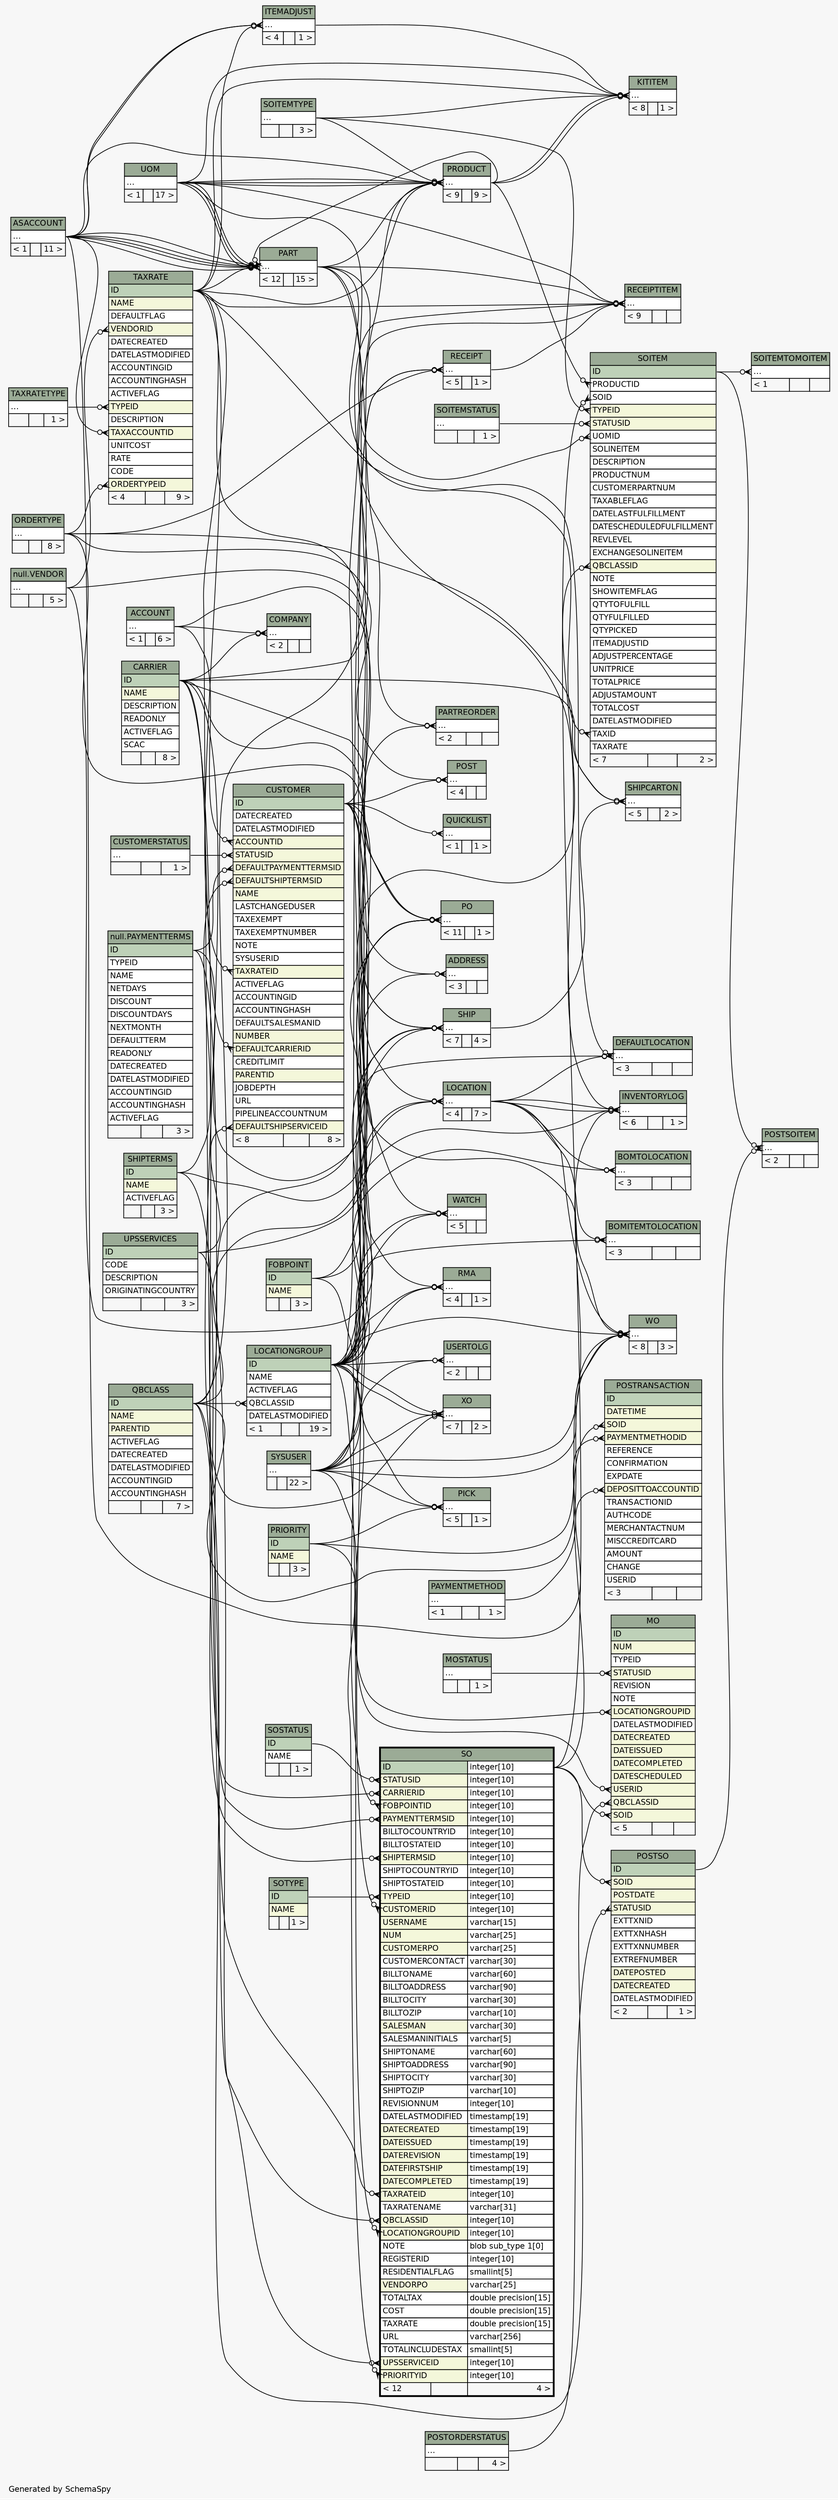 // dot 2.26.3 on Linux 3.5.0-34-generic
// SchemaSpy rev 590
digraph "twoDegreesRelationshipsDiagram" {
  graph [
    rankdir="RL"
    bgcolor="#f7f7f7"
    label="\nGenerated by SchemaSpy"
    labeljust="l"
    nodesep="0.18"
    ranksep="0.46"
    fontname="Helvetica"
    fontsize="11"
  ];
  node [
    fontname="Helvetica"
    fontsize="11"
    shape="plaintext"
  ];
  edge [
    arrowsize="0.8"
  ];
  "ADDRESS":"elipses":w -> "ACCOUNT":"elipses":e [arrowhead=none dir=back arrowtail=crowodot];
  "ADDRESS":"elipses":w -> "LOCATIONGROUP":"ID":e [arrowhead=none dir=back arrowtail=crowodot];
  "BOMITEMTOLOCATION":"elipses":w -> "LOCATIONGROUP":"ID":e [arrowhead=none dir=back arrowtail=crowodot];
  "BOMITEMTOLOCATION":"elipses":w -> "LOCATION":"elipses":e [arrowhead=none dir=back arrowtail=crowodot];
  "BOMTOLOCATION":"elipses":w -> "LOCATIONGROUP":"ID":e [arrowhead=none dir=back arrowtail=crowodot];
  "BOMTOLOCATION":"elipses":w -> "LOCATION":"elipses":e [arrowhead=none dir=back arrowtail=crowodot];
  "COMPANY":"elipses":w -> "ACCOUNT":"elipses":e [arrowhead=none dir=back arrowtail=crowodot];
  "COMPANY":"elipses":w -> "CARRIER":"ID":e [arrowhead=none dir=back arrowtail=crowodot];
  "CUSTOMER":"ACCOUNTID":w -> "ACCOUNT":"elipses":e [arrowhead=none dir=back arrowtail=crowodot];
  "CUSTOMER":"DEFAULTCARRIERID":w -> "CARRIER":"ID":e [arrowhead=none dir=back arrowtail=crowodot];
  "CUSTOMER":"DEFAULTPAYMENTTERMSID":w -> "null.PAYMENTTERMS":"ID":e [arrowhead=none dir=back arrowtail=crowodot];
  "CUSTOMER":"DEFAULTSHIPSERVICEID":w -> "UPSSERVICES":"ID":e [arrowhead=none dir=back arrowtail=crowodot];
  "CUSTOMER":"DEFAULTSHIPTERMSID":w -> "SHIPTERMS":"ID":e [arrowhead=none dir=back arrowtail=crowodot];
  "CUSTOMER":"STATUSID":w -> "CUSTOMERSTATUS":"elipses":e [arrowhead=none dir=back arrowtail=crowodot];
  "CUSTOMER":"TAXRATEID":w -> "TAXRATE":"ID":e [arrowhead=none dir=back arrowtail=crowodot];
  "DEFAULTLOCATION":"elipses":w -> "LOCATIONGROUP":"ID":e [arrowhead=none dir=back arrowtail=crowodot];
  "DEFAULTLOCATION":"elipses":w -> "LOCATION":"elipses":e [arrowhead=none dir=back arrowtail=crowodot];
  "DEFAULTLOCATION":"elipses":w -> "PART":"elipses":e [arrowhead=none dir=back arrowtail=crowodot];
  "INVENTORYLOG":"elipses":w -> "LOCATION":"elipses":e [arrowhead=none dir=back arrowtail=crowodot];
  "INVENTORYLOG":"elipses":w -> "LOCATION":"elipses":e [arrowhead=none dir=back arrowtail=crowodot];
  "INVENTORYLOG":"elipses":w -> "LOCATIONGROUP":"ID":e [arrowhead=none dir=back arrowtail=crowodot];
  "INVENTORYLOG":"elipses":w -> "PART":"elipses":e [arrowhead=none dir=back arrowtail=crowodot];
  "INVENTORYLOG":"elipses":w -> "SYSUSER":"elipses":e [arrowhead=none dir=back arrowtail=crowodot];
  "ITEMADJUST":"elipses":w -> "ASACCOUNT":"elipses":e [arrowhead=none dir=back arrowtail=crowodot];
  "ITEMADJUST":"elipses":w -> "ASACCOUNT":"elipses":e [arrowhead=none dir=back arrowtail=crowodot];
  "ITEMADJUST":"elipses":w -> "TAXRATE":"ID":e [arrowhead=none dir=back arrowtail=crowodot];
  "KITITEM":"elipses":w -> "ITEMADJUST":"elipses":e [arrowhead=none dir=back arrowtail=crowodot];
  "KITITEM":"elipses":w -> "PRODUCT":"elipses":e [arrowhead=none dir=back arrowtail=crowodot];
  "KITITEM":"elipses":w -> "PRODUCT":"elipses":e [arrowhead=none dir=back arrowtail=crowodot];
  "KITITEM":"elipses":w -> "SOITEMTYPE":"elipses":e [arrowhead=none dir=back arrowtail=crowodot];
  "KITITEM":"elipses":w -> "TAXRATE":"ID":e [arrowhead=none dir=back arrowtail=crowodot];
  "KITITEM":"elipses":w -> "UOM":"elipses":e [arrowhead=none dir=back arrowtail=crowodot];
  "LOCATION":"elipses":w -> "CUSTOMER":"ID":e [arrowhead=none dir=back arrowtail=crowodot];
  "LOCATION":"elipses":w -> "null.VENDOR":"elipses":e [arrowhead=none dir=back arrowtail=crowodot];
  "LOCATION":"elipses":w -> "LOCATIONGROUP":"ID":e [arrowhead=none dir=back arrowtail=crowodot];
  "LOCATIONGROUP":"QBCLASSID":w -> "QBCLASS":"ID":e [arrowhead=none dir=back arrowtail=crowodot];
  "MO":"LOCATIONGROUPID":w -> "LOCATIONGROUP":"ID":e [arrowhead=none dir=back arrowtail=crowodot];
  "MO":"QBCLASSID":w -> "QBCLASS":"ID":e [arrowhead=none dir=back arrowtail=crowodot];
  "MO":"SOID":w -> "SO":"ID.type":e [arrowhead=none dir=back arrowtail=crowodot];
  "MO":"STATUSID":w -> "MOSTATUS":"elipses":e [arrowhead=none dir=back arrowtail=crowodot];
  "MO":"USERID":w -> "SYSUSER":"elipses":e [arrowhead=none dir=back arrowtail=crowodot];
  "PART":"elipses":w -> "ASACCOUNT":"elipses":e [arrowhead=none dir=back arrowtail=crowodot];
  "PART":"elipses":w -> "ASACCOUNT":"elipses":e [arrowhead=none dir=back arrowtail=crowodot];
  "PART":"elipses":w -> "PRODUCT":"elipses":e [arrowhead=none dir=back arrowtail=crowodot];
  "PART":"elipses":w -> "ASACCOUNT":"elipses":e [arrowhead=none dir=back arrowtail=crowodot];
  "PART":"elipses":w -> "ASACCOUNT":"elipses":e [arrowhead=none dir=back arrowtail=crowodot];
  "PART":"elipses":w -> "UOM":"elipses":e [arrowhead=none dir=back arrowtail=crowodot];
  "PART":"elipses":w -> "TAXRATE":"ID":e [arrowhead=none dir=back arrowtail=crowodot];
  "PART":"elipses":w -> "UOM":"elipses":e [arrowhead=none dir=back arrowtail=crowodot];
  "PART":"elipses":w -> "ASACCOUNT":"elipses":e [arrowhead=none dir=back arrowtail=crowodot];
  "PART":"elipses":w -> "UOM":"elipses":e [arrowhead=none dir=back arrowtail=crowodot];
  "PARTREORDER":"elipses":w -> "LOCATIONGROUP":"ID":e [arrowhead=none dir=back arrowtail=crowodot];
  "PARTREORDER":"elipses":w -> "PART":"elipses":e [arrowhead=none dir=back arrowtail=crowodot];
  "PICK":"elipses":w -> "LOCATIONGROUP":"ID":e [arrowhead=none dir=back arrowtail=crowodot];
  "PICK":"elipses":w -> "PRIORITY":"ID":e [arrowhead=none dir=back arrowtail=crowodot];
  "PICK":"elipses":w -> "SYSUSER":"elipses":e [arrowhead=none dir=back arrowtail=crowodot];
  "PO":"elipses":w -> "CARRIER":"ID":e [arrowhead=none dir=back arrowtail=crowodot];
  "PO":"elipses":w -> "FOBPOINT":"ID":e [arrowhead=none dir=back arrowtail=crowodot];
  "PO":"elipses":w -> "LOCATIONGROUP":"ID":e [arrowhead=none dir=back arrowtail=crowodot];
  "PO":"elipses":w -> "null.PAYMENTTERMS":"ID":e [arrowhead=none dir=back arrowtail=crowodot];
  "PO":"elipses":w -> "QBCLASS":"ID":e [arrowhead=none dir=back arrowtail=crowodot];
  "PO":"elipses":w -> "SHIPTERMS":"ID":e [arrowhead=none dir=back arrowtail=crowodot];
  "PO":"elipses":w -> "TAXRATE":"ID":e [arrowhead=none dir=back arrowtail=crowodot];
  "PO":"elipses":w -> "null.VENDOR":"elipses":e [arrowhead=none dir=back arrowtail=crowodot];
  "POST":"elipses":w -> "CUSTOMER":"ID":e [arrowhead=none dir=back arrowtail=crowodot];
  "POST":"elipses":w -> "ORDERTYPE":"elipses":e [arrowhead=none dir=back arrowtail=crowodot];
  "POSTRANSACTION":"DEPOSITTOACCOUNTID":w -> "ASACCOUNT":"elipses":e [arrowhead=none dir=back arrowtail=crowodot];
  "POSTRANSACTION":"PAYMENTMETHODID":w -> "PAYMENTMETHOD":"elipses":e [arrowhead=none dir=back arrowtail=crowodot];
  "POSTRANSACTION":"SOID":w -> "SO":"ID.type":e [arrowhead=none dir=back arrowtail=crowodot];
  "POSTSO":"SOID":w -> "SO":"ID.type":e [arrowhead=none dir=back arrowtail=crowodot];
  "POSTSO":"STATUSID":w -> "POSTORDERSTATUS":"elipses":e [arrowhead=none dir=back arrowtail=crowodot];
  "POSTSOITEM":"elipses":w -> "POSTSO":"ID":e [arrowhead=none dir=back arrowtail=crowodot];
  "POSTSOITEM":"elipses":w -> "SOITEM":"ID":e [arrowhead=none dir=back arrowtail=crowodot];
  "PRODUCT":"elipses":w -> "SOITEMTYPE":"elipses":e [arrowhead=none dir=back arrowtail=crowodot];
  "PRODUCT":"elipses":w -> "ASACCOUNT":"elipses":e [arrowhead=none dir=back arrowtail=crowodot];
  "PRODUCT":"elipses":w -> "PART":"elipses":e [arrowhead=none dir=back arrowtail=crowodot];
  "PRODUCT":"elipses":w -> "QBCLASS":"ID":e [arrowhead=none dir=back arrowtail=crowodot];
  "PRODUCT":"elipses":w -> "UOM":"elipses":e [arrowhead=none dir=back arrowtail=crowodot];
  "PRODUCT":"elipses":w -> "TAXRATE":"ID":e [arrowhead=none dir=back arrowtail=crowodot];
  "PRODUCT":"elipses":w -> "UOM":"elipses":e [arrowhead=none dir=back arrowtail=crowodot];
  "PRODUCT":"elipses":w -> "UOM":"elipses":e [arrowhead=none dir=back arrowtail=crowodot];
  "QUICKLIST":"elipses":w -> "CUSTOMER":"ID":e [arrowhead=none dir=back arrowtail=crowodot];
  "RECEIPT":"elipses":w -> "LOCATIONGROUP":"ID":e [arrowhead=none dir=back arrowtail=crowodot];
  "RECEIPT":"elipses":w -> "ORDERTYPE":"elipses":e [arrowhead=none dir=back arrowtail=crowodot];
  "RECEIPT":"elipses":w -> "SYSUSER":"elipses":e [arrowhead=none dir=back arrowtail=crowodot];
  "RECEIPTITEM":"elipses":w -> "CARRIER":"ID":e [arrowhead=none dir=back arrowtail=crowodot];
  "RECEIPTITEM":"elipses":w -> "CUSTOMER":"ID":e [arrowhead=none dir=back arrowtail=crowodot];
  "RECEIPTITEM":"elipses":w -> "PART":"elipses":e [arrowhead=none dir=back arrowtail=crowodot];
  "RECEIPTITEM":"elipses":w -> "RECEIPT":"elipses":e [arrowhead=none dir=back arrowtail=crowodot];
  "RECEIPTITEM":"elipses":w -> "TAXRATE":"ID":e [arrowhead=none dir=back arrowtail=crowodot];
  "RECEIPTITEM":"elipses":w -> "UOM":"elipses":e [arrowhead=none dir=back arrowtail=crowodot];
  "RMA":"elipses":w -> "CUSTOMER":"ID":e [arrowhead=none dir=back arrowtail=crowodot];
  "RMA":"elipses":w -> "LOCATIONGROUP":"ID":e [arrowhead=none dir=back arrowtail=crowodot];
  "RMA":"elipses":w -> "SYSUSER":"elipses":e [arrowhead=none dir=back arrowtail=crowodot];
  "SHIP":"elipses":w -> "CARRIER":"ID":e [arrowhead=none dir=back arrowtail=crowodot];
  "SHIP":"elipses":w -> "FOBPOINT":"ID":e [arrowhead=none dir=back arrowtail=crowodot];
  "SHIP":"elipses":w -> "LOCATIONGROUP":"ID":e [arrowhead=none dir=back arrowtail=crowodot];
  "SHIP":"elipses":w -> "ORDERTYPE":"elipses":e [arrowhead=none dir=back arrowtail=crowodot];
  "SHIP":"elipses":w -> "SYSUSER":"elipses":e [arrowhead=none dir=back arrowtail=crowodot];
  "SHIP":"elipses":w -> "UPSSERVICES":"ID":e [arrowhead=none dir=back arrowtail=crowodot];
  "SHIPCARTON":"elipses":w -> "CARRIER":"ID":e [arrowhead=none dir=back arrowtail=crowodot];
  "SHIPCARTON":"elipses":w -> "ORDERTYPE":"elipses":e [arrowhead=none dir=back arrowtail=crowodot];
  "SHIPCARTON":"elipses":w -> "SHIP":"elipses":e [arrowhead=none dir=back arrowtail=crowodot];
  "SO":"CARRIERID":w -> "CARRIER":"ID":e [arrowhead=none dir=back arrowtail=crowodot];
  "SO":"CUSTOMERID":w -> "CUSTOMER":"ID":e [arrowhead=none dir=back arrowtail=crowodot];
  "SO":"FOBPOINTID":w -> "FOBPOINT":"ID":e [arrowhead=none dir=back arrowtail=crowodot];
  "SO":"LOCATIONGROUPID":w -> "LOCATIONGROUP":"ID":e [arrowhead=none dir=back arrowtail=crowodot];
  "SO":"PAYMENTTERMSID":w -> "null.PAYMENTTERMS":"ID":e [arrowhead=none dir=back arrowtail=crowodot];
  "SO":"PRIORITYID":w -> "PRIORITY":"ID":e [arrowhead=none dir=back arrowtail=crowodot];
  "SO":"QBCLASSID":w -> "QBCLASS":"ID":e [arrowhead=none dir=back arrowtail=crowodot];
  "SO":"SHIPTERMSID":w -> "SHIPTERMS":"ID":e [arrowhead=none dir=back arrowtail=crowodot];
  "SO":"STATUSID":w -> "SOSTATUS":"ID":e [arrowhead=none dir=back arrowtail=crowodot];
  "SO":"TAXRATEID":w -> "TAXRATE":"ID":e [arrowhead=none dir=back arrowtail=crowodot];
  "SO":"TYPEID":w -> "SOTYPE":"ID":e [arrowhead=none dir=back arrowtail=crowodot];
  "SO":"UPSSERVICEID":w -> "UPSSERVICES":"ID":e [arrowhead=none dir=back arrowtail=crowodot];
  "SOITEM":"PRODUCTID":w -> "PRODUCT":"elipses":e [arrowhead=none dir=back arrowtail=crowodot];
  "SOITEM":"QBCLASSID":w -> "QBCLASS":"ID":e [arrowhead=none dir=back arrowtail=crowodot];
  "SOITEM":"SOID":w -> "SO":"ID.type":e [arrowhead=none dir=back arrowtail=crowodot];
  "SOITEM":"STATUSID":w -> "SOITEMSTATUS":"elipses":e [arrowhead=none dir=back arrowtail=crowodot];
  "SOITEM":"TAXID":w -> "TAXRATE":"ID":e [arrowhead=none dir=back arrowtail=crowodot];
  "SOITEM":"TYPEID":w -> "SOITEMTYPE":"elipses":e [arrowhead=none dir=back arrowtail=crowodot];
  "SOITEM":"UOMID":w -> "UOM":"elipses":e [arrowhead=none dir=back arrowtail=crowodot];
  "SOITEMTOMOITEM":"elipses":w -> "SOITEM":"ID":e [arrowhead=none dir=back arrowtail=crowodot];
  "TAXRATE":"ORDERTYPEID":w -> "ORDERTYPE":"elipses":e [arrowhead=none dir=back arrowtail=crowodot];
  "TAXRATE":"TAXACCOUNTID":w -> "ASACCOUNT":"elipses":e [arrowhead=none dir=back arrowtail=crowodot];
  "TAXRATE":"TYPEID":w -> "TAXRATETYPE":"elipses":e [arrowhead=none dir=back arrowtail=crowodot];
  "TAXRATE":"VENDORID":w -> "null.VENDOR":"elipses":e [arrowhead=none dir=back arrowtail=crowodot];
  "USERTOLG":"elipses":w -> "LOCATIONGROUP":"ID":e [arrowhead=none dir=back arrowtail=crowodot];
  "USERTOLG":"elipses":w -> "SYSUSER":"elipses":e [arrowhead=none dir=back arrowtail=crowodot];
  "WATCH":"elipses":w -> "PART":"elipses":e [arrowhead=none dir=back arrowtail=crowodot];
  "WATCH":"elipses":w -> "LOCATIONGROUP":"ID":e [arrowhead=none dir=back arrowtail=crowodot];
  "WATCH":"elipses":w -> "SYSUSER":"elipses":e [arrowhead=none dir=back arrowtail=crowodot];
  "WO":"elipses":w -> "CUSTOMER":"ID":e [arrowhead=none dir=back arrowtail=crowodot];
  "WO":"elipses":w -> "LOCATIONGROUP":"ID":e [arrowhead=none dir=back arrowtail=crowodot];
  "WO":"elipses":w -> "LOCATION":"elipses":e [arrowhead=none dir=back arrowtail=crowodot];
  "WO":"elipses":w -> "PRIORITY":"ID":e [arrowhead=none dir=back arrowtail=crowodot];
  "WO":"elipses":w -> "QBCLASS":"ID":e [arrowhead=none dir=back arrowtail=crowodot];
  "WO":"elipses":w -> "SYSUSER":"elipses":e [arrowhead=none dir=back arrowtail=crowodot];
  "XO":"elipses":w -> "CARRIER":"ID":e [arrowhead=none dir=back arrowtail=crowodot];
  "XO":"elipses":w -> "LOCATIONGROUP":"ID":e [arrowhead=none dir=back arrowtail=crowodot];
  "XO":"elipses":w -> "LOCATIONGROUP":"ID":e [arrowhead=none dir=back arrowtail=crowodot];
  "XO":"elipses":w -> "SYSUSER":"elipses":e [arrowhead=none dir=back arrowtail=crowodot];
  "ACCOUNT" [
    label=<
    <TABLE BORDER="0" CELLBORDER="1" CELLSPACING="0" BGCOLOR="#ffffff">
      <TR><TD COLSPAN="3" BGCOLOR="#9bab96" ALIGN="CENTER">ACCOUNT</TD></TR>
      <TR><TD PORT="elipses" COLSPAN="3" ALIGN="LEFT">...</TD></TR>
      <TR><TD ALIGN="LEFT" BGCOLOR="#f7f7f7">&lt; 1</TD><TD ALIGN="RIGHT" BGCOLOR="#f7f7f7">  </TD><TD ALIGN="RIGHT" BGCOLOR="#f7f7f7">6 &gt;</TD></TR>
    </TABLE>>
    URL="ACCOUNT.html"
    tooltip="ACCOUNT"
  ];
  "ADDRESS" [
    label=<
    <TABLE BORDER="0" CELLBORDER="1" CELLSPACING="0" BGCOLOR="#ffffff">
      <TR><TD COLSPAN="3" BGCOLOR="#9bab96" ALIGN="CENTER">ADDRESS</TD></TR>
      <TR><TD PORT="elipses" COLSPAN="3" ALIGN="LEFT">...</TD></TR>
      <TR><TD ALIGN="LEFT" BGCOLOR="#f7f7f7">&lt; 3</TD><TD ALIGN="RIGHT" BGCOLOR="#f7f7f7">  </TD><TD ALIGN="RIGHT" BGCOLOR="#f7f7f7">  </TD></TR>
    </TABLE>>
    URL="ADDRESS.html"
    tooltip="ADDRESS"
  ];
  "ASACCOUNT" [
    label=<
    <TABLE BORDER="0" CELLBORDER="1" CELLSPACING="0" BGCOLOR="#ffffff">
      <TR><TD COLSPAN="3" BGCOLOR="#9bab96" ALIGN="CENTER">ASACCOUNT</TD></TR>
      <TR><TD PORT="elipses" COLSPAN="3" ALIGN="LEFT">...</TD></TR>
      <TR><TD ALIGN="LEFT" BGCOLOR="#f7f7f7">&lt; 1</TD><TD ALIGN="RIGHT" BGCOLOR="#f7f7f7">  </TD><TD ALIGN="RIGHT" BGCOLOR="#f7f7f7">11 &gt;</TD></TR>
    </TABLE>>
    URL="ASACCOUNT.html"
    tooltip="ASACCOUNT"
  ];
  "BOMITEMTOLOCATION" [
    label=<
    <TABLE BORDER="0" CELLBORDER="1" CELLSPACING="0" BGCOLOR="#ffffff">
      <TR><TD COLSPAN="3" BGCOLOR="#9bab96" ALIGN="CENTER">BOMITEMTOLOCATION</TD></TR>
      <TR><TD PORT="elipses" COLSPAN="3" ALIGN="LEFT">...</TD></TR>
      <TR><TD ALIGN="LEFT" BGCOLOR="#f7f7f7">&lt; 3</TD><TD ALIGN="RIGHT" BGCOLOR="#f7f7f7">  </TD><TD ALIGN="RIGHT" BGCOLOR="#f7f7f7">  </TD></TR>
    </TABLE>>
    URL="BOMITEMTOLOCATION.html"
    tooltip="BOMITEMTOLOCATION"
  ];
  "BOMTOLOCATION" [
    label=<
    <TABLE BORDER="0" CELLBORDER="1" CELLSPACING="0" BGCOLOR="#ffffff">
      <TR><TD COLSPAN="3" BGCOLOR="#9bab96" ALIGN="CENTER">BOMTOLOCATION</TD></TR>
      <TR><TD PORT="elipses" COLSPAN="3" ALIGN="LEFT">...</TD></TR>
      <TR><TD ALIGN="LEFT" BGCOLOR="#f7f7f7">&lt; 3</TD><TD ALIGN="RIGHT" BGCOLOR="#f7f7f7">  </TD><TD ALIGN="RIGHT" BGCOLOR="#f7f7f7">  </TD></TR>
    </TABLE>>
    URL="BOMTOLOCATION.html"
    tooltip="BOMTOLOCATION"
  ];
  "CARRIER" [
    label=<
    <TABLE BORDER="0" CELLBORDER="1" CELLSPACING="0" BGCOLOR="#ffffff">
      <TR><TD COLSPAN="3" BGCOLOR="#9bab96" ALIGN="CENTER">CARRIER</TD></TR>
      <TR><TD PORT="ID" COLSPAN="3" BGCOLOR="#bed1b8" ALIGN="LEFT">ID</TD></TR>
      <TR><TD PORT="NAME" COLSPAN="3" BGCOLOR="#f4f7da" ALIGN="LEFT">NAME</TD></TR>
      <TR><TD PORT="DESCRIPTION" COLSPAN="3" ALIGN="LEFT">DESCRIPTION</TD></TR>
      <TR><TD PORT="READONLY" COLSPAN="3" ALIGN="LEFT">READONLY</TD></TR>
      <TR><TD PORT="ACTIVEFLAG" COLSPAN="3" ALIGN="LEFT">ACTIVEFLAG</TD></TR>
      <TR><TD PORT="SCAC" COLSPAN="3" ALIGN="LEFT">SCAC</TD></TR>
      <TR><TD ALIGN="LEFT" BGCOLOR="#f7f7f7">  </TD><TD ALIGN="RIGHT" BGCOLOR="#f7f7f7">  </TD><TD ALIGN="RIGHT" BGCOLOR="#f7f7f7">8 &gt;</TD></TR>
    </TABLE>>
    URL="CARRIER.html"
    tooltip="CARRIER"
  ];
  "COMPANY" [
    label=<
    <TABLE BORDER="0" CELLBORDER="1" CELLSPACING="0" BGCOLOR="#ffffff">
      <TR><TD COLSPAN="3" BGCOLOR="#9bab96" ALIGN="CENTER">COMPANY</TD></TR>
      <TR><TD PORT="elipses" COLSPAN="3" ALIGN="LEFT">...</TD></TR>
      <TR><TD ALIGN="LEFT" BGCOLOR="#f7f7f7">&lt; 2</TD><TD ALIGN="RIGHT" BGCOLOR="#f7f7f7">  </TD><TD ALIGN="RIGHT" BGCOLOR="#f7f7f7">  </TD></TR>
    </TABLE>>
    URL="COMPANY.html"
    tooltip="COMPANY"
  ];
  "CUSTOMER" [
    label=<
    <TABLE BORDER="0" CELLBORDER="1" CELLSPACING="0" BGCOLOR="#ffffff">
      <TR><TD COLSPAN="3" BGCOLOR="#9bab96" ALIGN="CENTER">CUSTOMER</TD></TR>
      <TR><TD PORT="ID" COLSPAN="3" BGCOLOR="#bed1b8" ALIGN="LEFT">ID</TD></TR>
      <TR><TD PORT="DATECREATED" COLSPAN="3" ALIGN="LEFT">DATECREATED</TD></TR>
      <TR><TD PORT="DATELASTMODIFIED" COLSPAN="3" ALIGN="LEFT">DATELASTMODIFIED</TD></TR>
      <TR><TD PORT="ACCOUNTID" COLSPAN="3" BGCOLOR="#f4f7da" ALIGN="LEFT">ACCOUNTID</TD></TR>
      <TR><TD PORT="STATUSID" COLSPAN="3" BGCOLOR="#f4f7da" ALIGN="LEFT">STATUSID</TD></TR>
      <TR><TD PORT="DEFAULTPAYMENTTERMSID" COLSPAN="3" BGCOLOR="#f4f7da" ALIGN="LEFT">DEFAULTPAYMENTTERMSID</TD></TR>
      <TR><TD PORT="DEFAULTSHIPTERMSID" COLSPAN="3" BGCOLOR="#f4f7da" ALIGN="LEFT">DEFAULTSHIPTERMSID</TD></TR>
      <TR><TD PORT="NAME" COLSPAN="3" BGCOLOR="#f4f7da" ALIGN="LEFT">NAME</TD></TR>
      <TR><TD PORT="LASTCHANGEDUSER" COLSPAN="3" ALIGN="LEFT">LASTCHANGEDUSER</TD></TR>
      <TR><TD PORT="TAXEXEMPT" COLSPAN="3" ALIGN="LEFT">TAXEXEMPT</TD></TR>
      <TR><TD PORT="TAXEXEMPTNUMBER" COLSPAN="3" ALIGN="LEFT">TAXEXEMPTNUMBER</TD></TR>
      <TR><TD PORT="NOTE" COLSPAN="3" ALIGN="LEFT">NOTE</TD></TR>
      <TR><TD PORT="SYSUSERID" COLSPAN="3" ALIGN="LEFT">SYSUSERID</TD></TR>
      <TR><TD PORT="TAXRATEID" COLSPAN="3" BGCOLOR="#f4f7da" ALIGN="LEFT">TAXRATEID</TD></TR>
      <TR><TD PORT="ACTIVEFLAG" COLSPAN="3" ALIGN="LEFT">ACTIVEFLAG</TD></TR>
      <TR><TD PORT="ACCOUNTINGID" COLSPAN="3" ALIGN="LEFT">ACCOUNTINGID</TD></TR>
      <TR><TD PORT="ACCOUNTINGHASH" COLSPAN="3" ALIGN="LEFT">ACCOUNTINGHASH</TD></TR>
      <TR><TD PORT="DEFAULTSALESMANID" COLSPAN="3" ALIGN="LEFT">DEFAULTSALESMANID</TD></TR>
      <TR><TD PORT="NUMBER" COLSPAN="3" BGCOLOR="#f4f7da" ALIGN="LEFT">NUMBER</TD></TR>
      <TR><TD PORT="DEFAULTCARRIERID" COLSPAN="3" BGCOLOR="#f4f7da" ALIGN="LEFT">DEFAULTCARRIERID</TD></TR>
      <TR><TD PORT="CREDITLIMIT" COLSPAN="3" ALIGN="LEFT">CREDITLIMIT</TD></TR>
      <TR><TD PORT="PARENTID" COLSPAN="3" BGCOLOR="#f4f7da" ALIGN="LEFT">PARENTID</TD></TR>
      <TR><TD PORT="JOBDEPTH" COLSPAN="3" ALIGN="LEFT">JOBDEPTH</TD></TR>
      <TR><TD PORT="URL" COLSPAN="3" ALIGN="LEFT">URL</TD></TR>
      <TR><TD PORT="PIPELINEACCOUNTNUM" COLSPAN="3" ALIGN="LEFT">PIPELINEACCOUNTNUM</TD></TR>
      <TR><TD PORT="DEFAULTSHIPSERVICEID" COLSPAN="3" BGCOLOR="#f4f7da" ALIGN="LEFT">DEFAULTSHIPSERVICEID</TD></TR>
      <TR><TD ALIGN="LEFT" BGCOLOR="#f7f7f7">&lt; 8</TD><TD ALIGN="RIGHT" BGCOLOR="#f7f7f7">  </TD><TD ALIGN="RIGHT" BGCOLOR="#f7f7f7">8 &gt;</TD></TR>
    </TABLE>>
    URL="CUSTOMER.html"
    tooltip="CUSTOMER"
  ];
  "CUSTOMERSTATUS" [
    label=<
    <TABLE BORDER="0" CELLBORDER="1" CELLSPACING="0" BGCOLOR="#ffffff">
      <TR><TD COLSPAN="3" BGCOLOR="#9bab96" ALIGN="CENTER">CUSTOMERSTATUS</TD></TR>
      <TR><TD PORT="elipses" COLSPAN="3" ALIGN="LEFT">...</TD></TR>
      <TR><TD ALIGN="LEFT" BGCOLOR="#f7f7f7">  </TD><TD ALIGN="RIGHT" BGCOLOR="#f7f7f7">  </TD><TD ALIGN="RIGHT" BGCOLOR="#f7f7f7">1 &gt;</TD></TR>
    </TABLE>>
    URL="CUSTOMERSTATUS.html"
    tooltip="CUSTOMERSTATUS"
  ];
  "DEFAULTLOCATION" [
    label=<
    <TABLE BORDER="0" CELLBORDER="1" CELLSPACING="0" BGCOLOR="#ffffff">
      <TR><TD COLSPAN="3" BGCOLOR="#9bab96" ALIGN="CENTER">DEFAULTLOCATION</TD></TR>
      <TR><TD PORT="elipses" COLSPAN="3" ALIGN="LEFT">...</TD></TR>
      <TR><TD ALIGN="LEFT" BGCOLOR="#f7f7f7">&lt; 3</TD><TD ALIGN="RIGHT" BGCOLOR="#f7f7f7">  </TD><TD ALIGN="RIGHT" BGCOLOR="#f7f7f7">  </TD></TR>
    </TABLE>>
    URL="DEFAULTLOCATION.html"
    tooltip="DEFAULTLOCATION"
  ];
  "FOBPOINT" [
    label=<
    <TABLE BORDER="0" CELLBORDER="1" CELLSPACING="0" BGCOLOR="#ffffff">
      <TR><TD COLSPAN="3" BGCOLOR="#9bab96" ALIGN="CENTER">FOBPOINT</TD></TR>
      <TR><TD PORT="ID" COLSPAN="3" BGCOLOR="#bed1b8" ALIGN="LEFT">ID</TD></TR>
      <TR><TD PORT="NAME" COLSPAN="3" BGCOLOR="#f4f7da" ALIGN="LEFT">NAME</TD></TR>
      <TR><TD ALIGN="LEFT" BGCOLOR="#f7f7f7">  </TD><TD ALIGN="RIGHT" BGCOLOR="#f7f7f7">  </TD><TD ALIGN="RIGHT" BGCOLOR="#f7f7f7">3 &gt;</TD></TR>
    </TABLE>>
    URL="FOBPOINT.html"
    tooltip="FOBPOINT"
  ];
  "INVENTORYLOG" [
    label=<
    <TABLE BORDER="0" CELLBORDER="1" CELLSPACING="0" BGCOLOR="#ffffff">
      <TR><TD COLSPAN="3" BGCOLOR="#9bab96" ALIGN="CENTER">INVENTORYLOG</TD></TR>
      <TR><TD PORT="elipses" COLSPAN="3" ALIGN="LEFT">...</TD></TR>
      <TR><TD ALIGN="LEFT" BGCOLOR="#f7f7f7">&lt; 6</TD><TD ALIGN="RIGHT" BGCOLOR="#f7f7f7">  </TD><TD ALIGN="RIGHT" BGCOLOR="#f7f7f7">1 &gt;</TD></TR>
    </TABLE>>
    URL="INVENTORYLOG.html"
    tooltip="INVENTORYLOG"
  ];
  "ITEMADJUST" [
    label=<
    <TABLE BORDER="0" CELLBORDER="1" CELLSPACING="0" BGCOLOR="#ffffff">
      <TR><TD COLSPAN="3" BGCOLOR="#9bab96" ALIGN="CENTER">ITEMADJUST</TD></TR>
      <TR><TD PORT="elipses" COLSPAN="3" ALIGN="LEFT">...</TD></TR>
      <TR><TD ALIGN="LEFT" BGCOLOR="#f7f7f7">&lt; 4</TD><TD ALIGN="RIGHT" BGCOLOR="#f7f7f7">  </TD><TD ALIGN="RIGHT" BGCOLOR="#f7f7f7">1 &gt;</TD></TR>
    </TABLE>>
    URL="ITEMADJUST.html"
    tooltip="ITEMADJUST"
  ];
  "KITITEM" [
    label=<
    <TABLE BORDER="0" CELLBORDER="1" CELLSPACING="0" BGCOLOR="#ffffff">
      <TR><TD COLSPAN="3" BGCOLOR="#9bab96" ALIGN="CENTER">KITITEM</TD></TR>
      <TR><TD PORT="elipses" COLSPAN="3" ALIGN="LEFT">...</TD></TR>
      <TR><TD ALIGN="LEFT" BGCOLOR="#f7f7f7">&lt; 8</TD><TD ALIGN="RIGHT" BGCOLOR="#f7f7f7">  </TD><TD ALIGN="RIGHT" BGCOLOR="#f7f7f7">1 &gt;</TD></TR>
    </TABLE>>
    URL="KITITEM.html"
    tooltip="KITITEM"
  ];
  "LOCATION" [
    label=<
    <TABLE BORDER="0" CELLBORDER="1" CELLSPACING="0" BGCOLOR="#ffffff">
      <TR><TD COLSPAN="3" BGCOLOR="#9bab96" ALIGN="CENTER">LOCATION</TD></TR>
      <TR><TD PORT="elipses" COLSPAN="3" ALIGN="LEFT">...</TD></TR>
      <TR><TD ALIGN="LEFT" BGCOLOR="#f7f7f7">&lt; 4</TD><TD ALIGN="RIGHT" BGCOLOR="#f7f7f7">  </TD><TD ALIGN="RIGHT" BGCOLOR="#f7f7f7">7 &gt;</TD></TR>
    </TABLE>>
    URL="LOCATION.html"
    tooltip="LOCATION"
  ];
  "LOCATIONGROUP" [
    label=<
    <TABLE BORDER="0" CELLBORDER="1" CELLSPACING="0" BGCOLOR="#ffffff">
      <TR><TD COLSPAN="3" BGCOLOR="#9bab96" ALIGN="CENTER">LOCATIONGROUP</TD></TR>
      <TR><TD PORT="ID" COLSPAN="3" BGCOLOR="#bed1b8" ALIGN="LEFT">ID</TD></TR>
      <TR><TD PORT="NAME" COLSPAN="3" ALIGN="LEFT">NAME</TD></TR>
      <TR><TD PORT="ACTIVEFLAG" COLSPAN="3" ALIGN="LEFT">ACTIVEFLAG</TD></TR>
      <TR><TD PORT="QBCLASSID" COLSPAN="3" ALIGN="LEFT">QBCLASSID</TD></TR>
      <TR><TD PORT="DATELASTMODIFIED" COLSPAN="3" ALIGN="LEFT">DATELASTMODIFIED</TD></TR>
      <TR><TD ALIGN="LEFT" BGCOLOR="#f7f7f7">&lt; 1</TD><TD ALIGN="RIGHT" BGCOLOR="#f7f7f7">  </TD><TD ALIGN="RIGHT" BGCOLOR="#f7f7f7">19 &gt;</TD></TR>
    </TABLE>>
    URL="LOCATIONGROUP.html"
    tooltip="LOCATIONGROUP"
  ];
  "MO" [
    label=<
    <TABLE BORDER="0" CELLBORDER="1" CELLSPACING="0" BGCOLOR="#ffffff">
      <TR><TD COLSPAN="3" BGCOLOR="#9bab96" ALIGN="CENTER">MO</TD></TR>
      <TR><TD PORT="ID" COLSPAN="3" BGCOLOR="#bed1b8" ALIGN="LEFT">ID</TD></TR>
      <TR><TD PORT="NUM" COLSPAN="3" BGCOLOR="#f4f7da" ALIGN="LEFT">NUM</TD></TR>
      <TR><TD PORT="TYPEID" COLSPAN="3" ALIGN="LEFT">TYPEID</TD></TR>
      <TR><TD PORT="STATUSID" COLSPAN="3" BGCOLOR="#f4f7da" ALIGN="LEFT">STATUSID</TD></TR>
      <TR><TD PORT="REVISION" COLSPAN="3" ALIGN="LEFT">REVISION</TD></TR>
      <TR><TD PORT="NOTE" COLSPAN="3" ALIGN="LEFT">NOTE</TD></TR>
      <TR><TD PORT="LOCATIONGROUPID" COLSPAN="3" BGCOLOR="#f4f7da" ALIGN="LEFT">LOCATIONGROUPID</TD></TR>
      <TR><TD PORT="DATELASTMODIFIED" COLSPAN="3" ALIGN="LEFT">DATELASTMODIFIED</TD></TR>
      <TR><TD PORT="DATECREATED" COLSPAN="3" BGCOLOR="#f4f7da" ALIGN="LEFT">DATECREATED</TD></TR>
      <TR><TD PORT="DATEISSUED" COLSPAN="3" BGCOLOR="#f4f7da" ALIGN="LEFT">DATEISSUED</TD></TR>
      <TR><TD PORT="DATECOMPLETED" COLSPAN="3" BGCOLOR="#f4f7da" ALIGN="LEFT">DATECOMPLETED</TD></TR>
      <TR><TD PORT="DATESCHEDULED" COLSPAN="3" BGCOLOR="#f4f7da" ALIGN="LEFT">DATESCHEDULED</TD></TR>
      <TR><TD PORT="USERID" COLSPAN="3" BGCOLOR="#f4f7da" ALIGN="LEFT">USERID</TD></TR>
      <TR><TD PORT="QBCLASSID" COLSPAN="3" BGCOLOR="#f4f7da" ALIGN="LEFT">QBCLASSID</TD></TR>
      <TR><TD PORT="SOID" COLSPAN="3" BGCOLOR="#f4f7da" ALIGN="LEFT">SOID</TD></TR>
      <TR><TD ALIGN="LEFT" BGCOLOR="#f7f7f7">&lt; 5</TD><TD ALIGN="RIGHT" BGCOLOR="#f7f7f7">  </TD><TD ALIGN="RIGHT" BGCOLOR="#f7f7f7">  </TD></TR>
    </TABLE>>
    URL="MO.html"
    tooltip="MO"
  ];
  "MOSTATUS" [
    label=<
    <TABLE BORDER="0" CELLBORDER="1" CELLSPACING="0" BGCOLOR="#ffffff">
      <TR><TD COLSPAN="3" BGCOLOR="#9bab96" ALIGN="CENTER">MOSTATUS</TD></TR>
      <TR><TD PORT="elipses" COLSPAN="3" ALIGN="LEFT">...</TD></TR>
      <TR><TD ALIGN="LEFT" BGCOLOR="#f7f7f7">  </TD><TD ALIGN="RIGHT" BGCOLOR="#f7f7f7">  </TD><TD ALIGN="RIGHT" BGCOLOR="#f7f7f7">1 &gt;</TD></TR>
    </TABLE>>
    URL="MOSTATUS.html"
    tooltip="MOSTATUS"
  ];
  "ORDERTYPE" [
    label=<
    <TABLE BORDER="0" CELLBORDER="1" CELLSPACING="0" BGCOLOR="#ffffff">
      <TR><TD COLSPAN="3" BGCOLOR="#9bab96" ALIGN="CENTER">ORDERTYPE</TD></TR>
      <TR><TD PORT="elipses" COLSPAN="3" ALIGN="LEFT">...</TD></TR>
      <TR><TD ALIGN="LEFT" BGCOLOR="#f7f7f7">  </TD><TD ALIGN="RIGHT" BGCOLOR="#f7f7f7">  </TD><TD ALIGN="RIGHT" BGCOLOR="#f7f7f7">8 &gt;</TD></TR>
    </TABLE>>
    URL="ORDERTYPE.html"
    tooltip="ORDERTYPE"
  ];
  "PART" [
    label=<
    <TABLE BORDER="0" CELLBORDER="1" CELLSPACING="0" BGCOLOR="#ffffff">
      <TR><TD COLSPAN="3" BGCOLOR="#9bab96" ALIGN="CENTER">PART</TD></TR>
      <TR><TD PORT="elipses" COLSPAN="3" ALIGN="LEFT">...</TD></TR>
      <TR><TD ALIGN="LEFT" BGCOLOR="#f7f7f7">&lt; 12</TD><TD ALIGN="RIGHT" BGCOLOR="#f7f7f7">  </TD><TD ALIGN="RIGHT" BGCOLOR="#f7f7f7">15 &gt;</TD></TR>
    </TABLE>>
    URL="PART.html"
    tooltip="PART"
  ];
  "PARTREORDER" [
    label=<
    <TABLE BORDER="0" CELLBORDER="1" CELLSPACING="0" BGCOLOR="#ffffff">
      <TR><TD COLSPAN="3" BGCOLOR="#9bab96" ALIGN="CENTER">PARTREORDER</TD></TR>
      <TR><TD PORT="elipses" COLSPAN="3" ALIGN="LEFT">...</TD></TR>
      <TR><TD ALIGN="LEFT" BGCOLOR="#f7f7f7">&lt; 2</TD><TD ALIGN="RIGHT" BGCOLOR="#f7f7f7">  </TD><TD ALIGN="RIGHT" BGCOLOR="#f7f7f7">  </TD></TR>
    </TABLE>>
    URL="PARTREORDER.html"
    tooltip="PARTREORDER"
  ];
  "PAYMENTMETHOD" [
    label=<
    <TABLE BORDER="0" CELLBORDER="1" CELLSPACING="0" BGCOLOR="#ffffff">
      <TR><TD COLSPAN="3" BGCOLOR="#9bab96" ALIGN="CENTER">PAYMENTMETHOD</TD></TR>
      <TR><TD PORT="elipses" COLSPAN="3" ALIGN="LEFT">...</TD></TR>
      <TR><TD ALIGN="LEFT" BGCOLOR="#f7f7f7">&lt; 1</TD><TD ALIGN="RIGHT" BGCOLOR="#f7f7f7">  </TD><TD ALIGN="RIGHT" BGCOLOR="#f7f7f7">1 &gt;</TD></TR>
    </TABLE>>
    URL="PAYMENTMETHOD.html"
    tooltip="PAYMENTMETHOD"
  ];
  "null.PAYMENTTERMS" [
    label=<
    <TABLE BORDER="0" CELLBORDER="1" CELLSPACING="0" BGCOLOR="#ffffff">
      <TR><TD COLSPAN="3" BGCOLOR="#9bab96" ALIGN="CENTER">null.PAYMENTTERMS</TD></TR>
      <TR><TD PORT="ID" COLSPAN="3" BGCOLOR="#bed1b8" ALIGN="LEFT">ID</TD></TR>
      <TR><TD PORT="TYPEID" COLSPAN="3" ALIGN="LEFT">TYPEID</TD></TR>
      <TR><TD PORT="NAME" COLSPAN="3" ALIGN="LEFT">NAME</TD></TR>
      <TR><TD PORT="NETDAYS" COLSPAN="3" ALIGN="LEFT">NETDAYS</TD></TR>
      <TR><TD PORT="DISCOUNT" COLSPAN="3" ALIGN="LEFT">DISCOUNT</TD></TR>
      <TR><TD PORT="DISCOUNTDAYS" COLSPAN="3" ALIGN="LEFT">DISCOUNTDAYS</TD></TR>
      <TR><TD PORT="NEXTMONTH" COLSPAN="3" ALIGN="LEFT">NEXTMONTH</TD></TR>
      <TR><TD PORT="DEFAULTTERM" COLSPAN="3" ALIGN="LEFT">DEFAULTTERM</TD></TR>
      <TR><TD PORT="READONLY" COLSPAN="3" ALIGN="LEFT">READONLY</TD></TR>
      <TR><TD PORT="DATECREATED" COLSPAN="3" ALIGN="LEFT">DATECREATED</TD></TR>
      <TR><TD PORT="DATELASTMODIFIED" COLSPAN="3" ALIGN="LEFT">DATELASTMODIFIED</TD></TR>
      <TR><TD PORT="ACCOUNTINGID" COLSPAN="3" ALIGN="LEFT">ACCOUNTINGID</TD></TR>
      <TR><TD PORT="ACCOUNTINGHASH" COLSPAN="3" ALIGN="LEFT">ACCOUNTINGHASH</TD></TR>
      <TR><TD PORT="ACTIVEFLAG" COLSPAN="3" ALIGN="LEFT">ACTIVEFLAG</TD></TR>
      <TR><TD ALIGN="LEFT" BGCOLOR="#f7f7f7">  </TD><TD ALIGN="RIGHT" BGCOLOR="#f7f7f7">  </TD><TD ALIGN="RIGHT" BGCOLOR="#f7f7f7">3 &gt;</TD></TR>
    </TABLE>>
    tooltip="null.PAYMENTTERMS"
  ];
  "PICK" [
    label=<
    <TABLE BORDER="0" CELLBORDER="1" CELLSPACING="0" BGCOLOR="#ffffff">
      <TR><TD COLSPAN="3" BGCOLOR="#9bab96" ALIGN="CENTER">PICK</TD></TR>
      <TR><TD PORT="elipses" COLSPAN="3" ALIGN="LEFT">...</TD></TR>
      <TR><TD ALIGN="LEFT" BGCOLOR="#f7f7f7">&lt; 5</TD><TD ALIGN="RIGHT" BGCOLOR="#f7f7f7">  </TD><TD ALIGN="RIGHT" BGCOLOR="#f7f7f7">1 &gt;</TD></TR>
    </TABLE>>
    URL="PICK.html"
    tooltip="PICK"
  ];
  "PO" [
    label=<
    <TABLE BORDER="0" CELLBORDER="1" CELLSPACING="0" BGCOLOR="#ffffff">
      <TR><TD COLSPAN="3" BGCOLOR="#9bab96" ALIGN="CENTER">PO</TD></TR>
      <TR><TD PORT="elipses" COLSPAN="3" ALIGN="LEFT">...</TD></TR>
      <TR><TD ALIGN="LEFT" BGCOLOR="#f7f7f7">&lt; 11</TD><TD ALIGN="RIGHT" BGCOLOR="#f7f7f7">  </TD><TD ALIGN="RIGHT" BGCOLOR="#f7f7f7">1 &gt;</TD></TR>
    </TABLE>>
    URL="PO.html"
    tooltip="PO"
  ];
  "POST" [
    label=<
    <TABLE BORDER="0" CELLBORDER="1" CELLSPACING="0" BGCOLOR="#ffffff">
      <TR><TD COLSPAN="3" BGCOLOR="#9bab96" ALIGN="CENTER">POST</TD></TR>
      <TR><TD PORT="elipses" COLSPAN="3" ALIGN="LEFT">...</TD></TR>
      <TR><TD ALIGN="LEFT" BGCOLOR="#f7f7f7">&lt; 4</TD><TD ALIGN="RIGHT" BGCOLOR="#f7f7f7">  </TD><TD ALIGN="RIGHT" BGCOLOR="#f7f7f7">  </TD></TR>
    </TABLE>>
    URL="POST.html"
    tooltip="POST"
  ];
  "POSTORDERSTATUS" [
    label=<
    <TABLE BORDER="0" CELLBORDER="1" CELLSPACING="0" BGCOLOR="#ffffff">
      <TR><TD COLSPAN="3" BGCOLOR="#9bab96" ALIGN="CENTER">POSTORDERSTATUS</TD></TR>
      <TR><TD PORT="elipses" COLSPAN="3" ALIGN="LEFT">...</TD></TR>
      <TR><TD ALIGN="LEFT" BGCOLOR="#f7f7f7">  </TD><TD ALIGN="RIGHT" BGCOLOR="#f7f7f7">  </TD><TD ALIGN="RIGHT" BGCOLOR="#f7f7f7">4 &gt;</TD></TR>
    </TABLE>>
    URL="POSTORDERSTATUS.html"
    tooltip="POSTORDERSTATUS"
  ];
  "POSTRANSACTION" [
    label=<
    <TABLE BORDER="0" CELLBORDER="1" CELLSPACING="0" BGCOLOR="#ffffff">
      <TR><TD COLSPAN="3" BGCOLOR="#9bab96" ALIGN="CENTER">POSTRANSACTION</TD></TR>
      <TR><TD PORT="ID" COLSPAN="3" BGCOLOR="#bed1b8" ALIGN="LEFT">ID</TD></TR>
      <TR><TD PORT="DATETIME" COLSPAN="3" BGCOLOR="#f4f7da" ALIGN="LEFT">DATETIME</TD></TR>
      <TR><TD PORT="SOID" COLSPAN="3" BGCOLOR="#f4f7da" ALIGN="LEFT">SOID</TD></TR>
      <TR><TD PORT="PAYMENTMETHODID" COLSPAN="3" BGCOLOR="#f4f7da" ALIGN="LEFT">PAYMENTMETHODID</TD></TR>
      <TR><TD PORT="REFERENCE" COLSPAN="3" ALIGN="LEFT">REFERENCE</TD></TR>
      <TR><TD PORT="CONFIRMATION" COLSPAN="3" ALIGN="LEFT">CONFIRMATION</TD></TR>
      <TR><TD PORT="EXPDATE" COLSPAN="3" ALIGN="LEFT">EXPDATE</TD></TR>
      <TR><TD PORT="DEPOSITTOACCOUNTID" COLSPAN="3" BGCOLOR="#f4f7da" ALIGN="LEFT">DEPOSITTOACCOUNTID</TD></TR>
      <TR><TD PORT="TRANSACTIONID" COLSPAN="3" ALIGN="LEFT">TRANSACTIONID</TD></TR>
      <TR><TD PORT="AUTHCODE" COLSPAN="3" ALIGN="LEFT">AUTHCODE</TD></TR>
      <TR><TD PORT="MERCHANTACTNUM" COLSPAN="3" ALIGN="LEFT">MERCHANTACTNUM</TD></TR>
      <TR><TD PORT="MISCCREDITCARD" COLSPAN="3" ALIGN="LEFT">MISCCREDITCARD</TD></TR>
      <TR><TD PORT="AMOUNT" COLSPAN="3" ALIGN="LEFT">AMOUNT</TD></TR>
      <TR><TD PORT="CHANGE" COLSPAN="3" ALIGN="LEFT">CHANGE</TD></TR>
      <TR><TD PORT="USERID" COLSPAN="3" ALIGN="LEFT">USERID</TD></TR>
      <TR><TD ALIGN="LEFT" BGCOLOR="#f7f7f7">&lt; 3</TD><TD ALIGN="RIGHT" BGCOLOR="#f7f7f7">  </TD><TD ALIGN="RIGHT" BGCOLOR="#f7f7f7">  </TD></TR>
    </TABLE>>
    URL="POSTRANSACTION.html"
    tooltip="POSTRANSACTION"
  ];
  "POSTSO" [
    label=<
    <TABLE BORDER="0" CELLBORDER="1" CELLSPACING="0" BGCOLOR="#ffffff">
      <TR><TD COLSPAN="3" BGCOLOR="#9bab96" ALIGN="CENTER">POSTSO</TD></TR>
      <TR><TD PORT="ID" COLSPAN="3" BGCOLOR="#bed1b8" ALIGN="LEFT">ID</TD></TR>
      <TR><TD PORT="SOID" COLSPAN="3" BGCOLOR="#f4f7da" ALIGN="LEFT">SOID</TD></TR>
      <TR><TD PORT="POSTDATE" COLSPAN="3" BGCOLOR="#f4f7da" ALIGN="LEFT">POSTDATE</TD></TR>
      <TR><TD PORT="STATUSID" COLSPAN="3" BGCOLOR="#f4f7da" ALIGN="LEFT">STATUSID</TD></TR>
      <TR><TD PORT="EXTTXNID" COLSPAN="3" ALIGN="LEFT">EXTTXNID</TD></TR>
      <TR><TD PORT="EXTTXNHASH" COLSPAN="3" ALIGN="LEFT">EXTTXNHASH</TD></TR>
      <TR><TD PORT="EXTTXNNUMBER" COLSPAN="3" ALIGN="LEFT">EXTTXNNUMBER</TD></TR>
      <TR><TD PORT="EXTREFNUMBER" COLSPAN="3" ALIGN="LEFT">EXTREFNUMBER</TD></TR>
      <TR><TD PORT="DATEPOSTED" COLSPAN="3" BGCOLOR="#f4f7da" ALIGN="LEFT">DATEPOSTED</TD></TR>
      <TR><TD PORT="DATECREATED" COLSPAN="3" BGCOLOR="#f4f7da" ALIGN="LEFT">DATECREATED</TD></TR>
      <TR><TD PORT="DATELASTMODIFIED" COLSPAN="3" ALIGN="LEFT">DATELASTMODIFIED</TD></TR>
      <TR><TD ALIGN="LEFT" BGCOLOR="#f7f7f7">&lt; 2</TD><TD ALIGN="RIGHT" BGCOLOR="#f7f7f7">  </TD><TD ALIGN="RIGHT" BGCOLOR="#f7f7f7">1 &gt;</TD></TR>
    </TABLE>>
    URL="POSTSO.html"
    tooltip="POSTSO"
  ];
  "POSTSOITEM" [
    label=<
    <TABLE BORDER="0" CELLBORDER="1" CELLSPACING="0" BGCOLOR="#ffffff">
      <TR><TD COLSPAN="3" BGCOLOR="#9bab96" ALIGN="CENTER">POSTSOITEM</TD></TR>
      <TR><TD PORT="elipses" COLSPAN="3" ALIGN="LEFT">...</TD></TR>
      <TR><TD ALIGN="LEFT" BGCOLOR="#f7f7f7">&lt; 2</TD><TD ALIGN="RIGHT" BGCOLOR="#f7f7f7">  </TD><TD ALIGN="RIGHT" BGCOLOR="#f7f7f7">  </TD></TR>
    </TABLE>>
    URL="POSTSOITEM.html"
    tooltip="POSTSOITEM"
  ];
  "PRIORITY" [
    label=<
    <TABLE BORDER="0" CELLBORDER="1" CELLSPACING="0" BGCOLOR="#ffffff">
      <TR><TD COLSPAN="3" BGCOLOR="#9bab96" ALIGN="CENTER">PRIORITY</TD></TR>
      <TR><TD PORT="ID" COLSPAN="3" BGCOLOR="#bed1b8" ALIGN="LEFT">ID</TD></TR>
      <TR><TD PORT="NAME" COLSPAN="3" BGCOLOR="#f4f7da" ALIGN="LEFT">NAME</TD></TR>
      <TR><TD ALIGN="LEFT" BGCOLOR="#f7f7f7">  </TD><TD ALIGN="RIGHT" BGCOLOR="#f7f7f7">  </TD><TD ALIGN="RIGHT" BGCOLOR="#f7f7f7">3 &gt;</TD></TR>
    </TABLE>>
    URL="PRIORITY.html"
    tooltip="PRIORITY"
  ];
  "PRODUCT" [
    label=<
    <TABLE BORDER="0" CELLBORDER="1" CELLSPACING="0" BGCOLOR="#ffffff">
      <TR><TD COLSPAN="3" BGCOLOR="#9bab96" ALIGN="CENTER">PRODUCT</TD></TR>
      <TR><TD PORT="elipses" COLSPAN="3" ALIGN="LEFT">...</TD></TR>
      <TR><TD ALIGN="LEFT" BGCOLOR="#f7f7f7">&lt; 9</TD><TD ALIGN="RIGHT" BGCOLOR="#f7f7f7">  </TD><TD ALIGN="RIGHT" BGCOLOR="#f7f7f7">9 &gt;</TD></TR>
    </TABLE>>
    URL="PRODUCT.html"
    tooltip="PRODUCT"
  ];
  "QBCLASS" [
    label=<
    <TABLE BORDER="0" CELLBORDER="1" CELLSPACING="0" BGCOLOR="#ffffff">
      <TR><TD COLSPAN="3" BGCOLOR="#9bab96" ALIGN="CENTER">QBCLASS</TD></TR>
      <TR><TD PORT="ID" COLSPAN="3" BGCOLOR="#bed1b8" ALIGN="LEFT">ID</TD></TR>
      <TR><TD PORT="NAME" COLSPAN="3" BGCOLOR="#f4f7da" ALIGN="LEFT">NAME</TD></TR>
      <TR><TD PORT="PARENTID" COLSPAN="3" BGCOLOR="#f4f7da" ALIGN="LEFT">PARENTID</TD></TR>
      <TR><TD PORT="ACTIVEFLAG" COLSPAN="3" ALIGN="LEFT">ACTIVEFLAG</TD></TR>
      <TR><TD PORT="DATECREATED" COLSPAN="3" ALIGN="LEFT">DATECREATED</TD></TR>
      <TR><TD PORT="DATELASTMODIFIED" COLSPAN="3" ALIGN="LEFT">DATELASTMODIFIED</TD></TR>
      <TR><TD PORT="ACCOUNTINGID" COLSPAN="3" ALIGN="LEFT">ACCOUNTINGID</TD></TR>
      <TR><TD PORT="ACCOUNTINGHASH" COLSPAN="3" ALIGN="LEFT">ACCOUNTINGHASH</TD></TR>
      <TR><TD ALIGN="LEFT" BGCOLOR="#f7f7f7">  </TD><TD ALIGN="RIGHT" BGCOLOR="#f7f7f7">  </TD><TD ALIGN="RIGHT" BGCOLOR="#f7f7f7">7 &gt;</TD></TR>
    </TABLE>>
    URL="QBCLASS.html"
    tooltip="QBCLASS"
  ];
  "QUICKLIST" [
    label=<
    <TABLE BORDER="0" CELLBORDER="1" CELLSPACING="0" BGCOLOR="#ffffff">
      <TR><TD COLSPAN="3" BGCOLOR="#9bab96" ALIGN="CENTER">QUICKLIST</TD></TR>
      <TR><TD PORT="elipses" COLSPAN="3" ALIGN="LEFT">...</TD></TR>
      <TR><TD ALIGN="LEFT" BGCOLOR="#f7f7f7">&lt; 1</TD><TD ALIGN="RIGHT" BGCOLOR="#f7f7f7">  </TD><TD ALIGN="RIGHT" BGCOLOR="#f7f7f7">1 &gt;</TD></TR>
    </TABLE>>
    URL="QUICKLIST.html"
    tooltip="QUICKLIST"
  ];
  "RECEIPT" [
    label=<
    <TABLE BORDER="0" CELLBORDER="1" CELLSPACING="0" BGCOLOR="#ffffff">
      <TR><TD COLSPAN="3" BGCOLOR="#9bab96" ALIGN="CENTER">RECEIPT</TD></TR>
      <TR><TD PORT="elipses" COLSPAN="3" ALIGN="LEFT">...</TD></TR>
      <TR><TD ALIGN="LEFT" BGCOLOR="#f7f7f7">&lt; 5</TD><TD ALIGN="RIGHT" BGCOLOR="#f7f7f7">  </TD><TD ALIGN="RIGHT" BGCOLOR="#f7f7f7">1 &gt;</TD></TR>
    </TABLE>>
    URL="RECEIPT.html"
    tooltip="RECEIPT"
  ];
  "RECEIPTITEM" [
    label=<
    <TABLE BORDER="0" CELLBORDER="1" CELLSPACING="0" BGCOLOR="#ffffff">
      <TR><TD COLSPAN="3" BGCOLOR="#9bab96" ALIGN="CENTER">RECEIPTITEM</TD></TR>
      <TR><TD PORT="elipses" COLSPAN="3" ALIGN="LEFT">...</TD></TR>
      <TR><TD ALIGN="LEFT" BGCOLOR="#f7f7f7">&lt; 9</TD><TD ALIGN="RIGHT" BGCOLOR="#f7f7f7">  </TD><TD ALIGN="RIGHT" BGCOLOR="#f7f7f7">  </TD></TR>
    </TABLE>>
    URL="RECEIPTITEM.html"
    tooltip="RECEIPTITEM"
  ];
  "RMA" [
    label=<
    <TABLE BORDER="0" CELLBORDER="1" CELLSPACING="0" BGCOLOR="#ffffff">
      <TR><TD COLSPAN="3" BGCOLOR="#9bab96" ALIGN="CENTER">RMA</TD></TR>
      <TR><TD PORT="elipses" COLSPAN="3" ALIGN="LEFT">...</TD></TR>
      <TR><TD ALIGN="LEFT" BGCOLOR="#f7f7f7">&lt; 4</TD><TD ALIGN="RIGHT" BGCOLOR="#f7f7f7">  </TD><TD ALIGN="RIGHT" BGCOLOR="#f7f7f7">1 &gt;</TD></TR>
    </TABLE>>
    URL="RMA.html"
    tooltip="RMA"
  ];
  "SHIP" [
    label=<
    <TABLE BORDER="0" CELLBORDER="1" CELLSPACING="0" BGCOLOR="#ffffff">
      <TR><TD COLSPAN="3" BGCOLOR="#9bab96" ALIGN="CENTER">SHIP</TD></TR>
      <TR><TD PORT="elipses" COLSPAN="3" ALIGN="LEFT">...</TD></TR>
      <TR><TD ALIGN="LEFT" BGCOLOR="#f7f7f7">&lt; 7</TD><TD ALIGN="RIGHT" BGCOLOR="#f7f7f7">  </TD><TD ALIGN="RIGHT" BGCOLOR="#f7f7f7">4 &gt;</TD></TR>
    </TABLE>>
    URL="SHIP.html"
    tooltip="SHIP"
  ];
  "SHIPCARTON" [
    label=<
    <TABLE BORDER="0" CELLBORDER="1" CELLSPACING="0" BGCOLOR="#ffffff">
      <TR><TD COLSPAN="3" BGCOLOR="#9bab96" ALIGN="CENTER">SHIPCARTON</TD></TR>
      <TR><TD PORT="elipses" COLSPAN="3" ALIGN="LEFT">...</TD></TR>
      <TR><TD ALIGN="LEFT" BGCOLOR="#f7f7f7">&lt; 5</TD><TD ALIGN="RIGHT" BGCOLOR="#f7f7f7">  </TD><TD ALIGN="RIGHT" BGCOLOR="#f7f7f7">2 &gt;</TD></TR>
    </TABLE>>
    URL="SHIPCARTON.html"
    tooltip="SHIPCARTON"
  ];
  "SHIPTERMS" [
    label=<
    <TABLE BORDER="0" CELLBORDER="1" CELLSPACING="0" BGCOLOR="#ffffff">
      <TR><TD COLSPAN="3" BGCOLOR="#9bab96" ALIGN="CENTER">SHIPTERMS</TD></TR>
      <TR><TD PORT="ID" COLSPAN="3" BGCOLOR="#bed1b8" ALIGN="LEFT">ID</TD></TR>
      <TR><TD PORT="NAME" COLSPAN="3" BGCOLOR="#f4f7da" ALIGN="LEFT">NAME</TD></TR>
      <TR><TD PORT="ACTIVEFLAG" COLSPAN="3" ALIGN="LEFT">ACTIVEFLAG</TD></TR>
      <TR><TD ALIGN="LEFT" BGCOLOR="#f7f7f7">  </TD><TD ALIGN="RIGHT" BGCOLOR="#f7f7f7">  </TD><TD ALIGN="RIGHT" BGCOLOR="#f7f7f7">3 &gt;</TD></TR>
    </TABLE>>
    URL="SHIPTERMS.html"
    tooltip="SHIPTERMS"
  ];
  "SO" [
    label=<
    <TABLE BORDER="2" CELLBORDER="1" CELLSPACING="0" BGCOLOR="#ffffff">
      <TR><TD COLSPAN="3" BGCOLOR="#9bab96" ALIGN="CENTER">SO</TD></TR>
      <TR><TD PORT="ID" COLSPAN="2" BGCOLOR="#bed1b8" ALIGN="LEFT">ID</TD><TD PORT="ID.type" ALIGN="LEFT">integer[10]</TD></TR>
      <TR><TD PORT="STATUSID" COLSPAN="2" BGCOLOR="#f4f7da" ALIGN="LEFT">STATUSID</TD><TD PORT="STATUSID.type" ALIGN="LEFT">integer[10]</TD></TR>
      <TR><TD PORT="CARRIERID" COLSPAN="2" BGCOLOR="#f4f7da" ALIGN="LEFT">CARRIERID</TD><TD PORT="CARRIERID.type" ALIGN="LEFT">integer[10]</TD></TR>
      <TR><TD PORT="FOBPOINTID" COLSPAN="2" BGCOLOR="#f4f7da" ALIGN="LEFT">FOBPOINTID</TD><TD PORT="FOBPOINTID.type" ALIGN="LEFT">integer[10]</TD></TR>
      <TR><TD PORT="PAYMENTTERMSID" COLSPAN="2" BGCOLOR="#f4f7da" ALIGN="LEFT">PAYMENTTERMSID</TD><TD PORT="PAYMENTTERMSID.type" ALIGN="LEFT">integer[10]</TD></TR>
      <TR><TD PORT="BILLTOCOUNTRYID" COLSPAN="2" ALIGN="LEFT">BILLTOCOUNTRYID</TD><TD PORT="BILLTOCOUNTRYID.type" ALIGN="LEFT">integer[10]</TD></TR>
      <TR><TD PORT="BILLTOSTATEID" COLSPAN="2" ALIGN="LEFT">BILLTOSTATEID</TD><TD PORT="BILLTOSTATEID.type" ALIGN="LEFT">integer[10]</TD></TR>
      <TR><TD PORT="SHIPTERMSID" COLSPAN="2" BGCOLOR="#f4f7da" ALIGN="LEFT">SHIPTERMSID</TD><TD PORT="SHIPTERMSID.type" ALIGN="LEFT">integer[10]</TD></TR>
      <TR><TD PORT="SHIPTOCOUNTRYID" COLSPAN="2" ALIGN="LEFT">SHIPTOCOUNTRYID</TD><TD PORT="SHIPTOCOUNTRYID.type" ALIGN="LEFT">integer[10]</TD></TR>
      <TR><TD PORT="SHIPTOSTATEID" COLSPAN="2" ALIGN="LEFT">SHIPTOSTATEID</TD><TD PORT="SHIPTOSTATEID.type" ALIGN="LEFT">integer[10]</TD></TR>
      <TR><TD PORT="TYPEID" COLSPAN="2" BGCOLOR="#f4f7da" ALIGN="LEFT">TYPEID</TD><TD PORT="TYPEID.type" ALIGN="LEFT">integer[10]</TD></TR>
      <TR><TD PORT="CUSTOMERID" COLSPAN="2" BGCOLOR="#f4f7da" ALIGN="LEFT">CUSTOMERID</TD><TD PORT="CUSTOMERID.type" ALIGN="LEFT">integer[10]</TD></TR>
      <TR><TD PORT="USERNAME" COLSPAN="2" BGCOLOR="#f4f7da" ALIGN="LEFT">USERNAME</TD><TD PORT="USERNAME.type" ALIGN="LEFT">varchar[15]</TD></TR>
      <TR><TD PORT="NUM" COLSPAN="2" BGCOLOR="#f4f7da" ALIGN="LEFT">NUM</TD><TD PORT="NUM.type" ALIGN="LEFT">varchar[25]</TD></TR>
      <TR><TD PORT="CUSTOMERPO" COLSPAN="2" BGCOLOR="#f4f7da" ALIGN="LEFT">CUSTOMERPO</TD><TD PORT="CUSTOMERPO.type" ALIGN="LEFT">varchar[25]</TD></TR>
      <TR><TD PORT="CUSTOMERCONTACT" COLSPAN="2" ALIGN="LEFT">CUSTOMERCONTACT</TD><TD PORT="CUSTOMERCONTACT.type" ALIGN="LEFT">varchar[30]</TD></TR>
      <TR><TD PORT="BILLTONAME" COLSPAN="2" ALIGN="LEFT">BILLTONAME</TD><TD PORT="BILLTONAME.type" ALIGN="LEFT">varchar[60]</TD></TR>
      <TR><TD PORT="BILLTOADDRESS" COLSPAN="2" ALIGN="LEFT">BILLTOADDRESS</TD><TD PORT="BILLTOADDRESS.type" ALIGN="LEFT">varchar[90]</TD></TR>
      <TR><TD PORT="BILLTOCITY" COLSPAN="2" ALIGN="LEFT">BILLTOCITY</TD><TD PORT="BILLTOCITY.type" ALIGN="LEFT">varchar[30]</TD></TR>
      <TR><TD PORT="BILLTOZIP" COLSPAN="2" ALIGN="LEFT">BILLTOZIP</TD><TD PORT="BILLTOZIP.type" ALIGN="LEFT">varchar[10]</TD></TR>
      <TR><TD PORT="SALESMAN" COLSPAN="2" BGCOLOR="#f4f7da" ALIGN="LEFT">SALESMAN</TD><TD PORT="SALESMAN.type" ALIGN="LEFT">varchar[30]</TD></TR>
      <TR><TD PORT="SALESMANINITIALS" COLSPAN="2" ALIGN="LEFT">SALESMANINITIALS</TD><TD PORT="SALESMANINITIALS.type" ALIGN="LEFT">varchar[5]</TD></TR>
      <TR><TD PORT="SHIPTONAME" COLSPAN="2" ALIGN="LEFT">SHIPTONAME</TD><TD PORT="SHIPTONAME.type" ALIGN="LEFT">varchar[60]</TD></TR>
      <TR><TD PORT="SHIPTOADDRESS" COLSPAN="2" ALIGN="LEFT">SHIPTOADDRESS</TD><TD PORT="SHIPTOADDRESS.type" ALIGN="LEFT">varchar[90]</TD></TR>
      <TR><TD PORT="SHIPTOCITY" COLSPAN="2" ALIGN="LEFT">SHIPTOCITY</TD><TD PORT="SHIPTOCITY.type" ALIGN="LEFT">varchar[30]</TD></TR>
      <TR><TD PORT="SHIPTOZIP" COLSPAN="2" ALIGN="LEFT">SHIPTOZIP</TD><TD PORT="SHIPTOZIP.type" ALIGN="LEFT">varchar[10]</TD></TR>
      <TR><TD PORT="REVISIONNUM" COLSPAN="2" ALIGN="LEFT">REVISIONNUM</TD><TD PORT="REVISIONNUM.type" ALIGN="LEFT">integer[10]</TD></TR>
      <TR><TD PORT="DATELASTMODIFIED" COLSPAN="2" ALIGN="LEFT">DATELASTMODIFIED</TD><TD PORT="DATELASTMODIFIED.type" ALIGN="LEFT">timestamp[19]</TD></TR>
      <TR><TD PORT="DATECREATED" COLSPAN="2" BGCOLOR="#f4f7da" ALIGN="LEFT">DATECREATED</TD><TD PORT="DATECREATED.type" ALIGN="LEFT">timestamp[19]</TD></TR>
      <TR><TD PORT="DATEISSUED" COLSPAN="2" BGCOLOR="#f4f7da" ALIGN="LEFT">DATEISSUED</TD><TD PORT="DATEISSUED.type" ALIGN="LEFT">timestamp[19]</TD></TR>
      <TR><TD PORT="DATEREVISION" COLSPAN="2" BGCOLOR="#f4f7da" ALIGN="LEFT">DATEREVISION</TD><TD PORT="DATEREVISION.type" ALIGN="LEFT">timestamp[19]</TD></TR>
      <TR><TD PORT="DATEFIRSTSHIP" COLSPAN="2" BGCOLOR="#f4f7da" ALIGN="LEFT">DATEFIRSTSHIP</TD><TD PORT="DATEFIRSTSHIP.type" ALIGN="LEFT">timestamp[19]</TD></TR>
      <TR><TD PORT="DATECOMPLETED" COLSPAN="2" BGCOLOR="#f4f7da" ALIGN="LEFT">DATECOMPLETED</TD><TD PORT="DATECOMPLETED.type" ALIGN="LEFT">timestamp[19]</TD></TR>
      <TR><TD PORT="TAXRATEID" COLSPAN="2" BGCOLOR="#f4f7da" ALIGN="LEFT">TAXRATEID</TD><TD PORT="TAXRATEID.type" ALIGN="LEFT">integer[10]</TD></TR>
      <TR><TD PORT="TAXRATENAME" COLSPAN="2" ALIGN="LEFT">TAXRATENAME</TD><TD PORT="TAXRATENAME.type" ALIGN="LEFT">varchar[31]</TD></TR>
      <TR><TD PORT="QBCLASSID" COLSPAN="2" BGCOLOR="#f4f7da" ALIGN="LEFT">QBCLASSID</TD><TD PORT="QBCLASSID.type" ALIGN="LEFT">integer[10]</TD></TR>
      <TR><TD PORT="LOCATIONGROUPID" COLSPAN="2" BGCOLOR="#f4f7da" ALIGN="LEFT">LOCATIONGROUPID</TD><TD PORT="LOCATIONGROUPID.type" ALIGN="LEFT">integer[10]</TD></TR>
      <TR><TD PORT="NOTE" COLSPAN="2" ALIGN="LEFT">NOTE</TD><TD PORT="NOTE.type" ALIGN="LEFT">blob sub_type 1[0]</TD></TR>
      <TR><TD PORT="REGISTERID" COLSPAN="2" ALIGN="LEFT">REGISTERID</TD><TD PORT="REGISTERID.type" ALIGN="LEFT">integer[10]</TD></TR>
      <TR><TD PORT="RESIDENTIALFLAG" COLSPAN="2" ALIGN="LEFT">RESIDENTIALFLAG</TD><TD PORT="RESIDENTIALFLAG.type" ALIGN="LEFT">smallint[5]</TD></TR>
      <TR><TD PORT="VENDORPO" COLSPAN="2" BGCOLOR="#f4f7da" ALIGN="LEFT">VENDORPO</TD><TD PORT="VENDORPO.type" ALIGN="LEFT">varchar[25]</TD></TR>
      <TR><TD PORT="TOTALTAX" COLSPAN="2" ALIGN="LEFT">TOTALTAX</TD><TD PORT="TOTALTAX.type" ALIGN="LEFT">double precision[15]</TD></TR>
      <TR><TD PORT="COST" COLSPAN="2" ALIGN="LEFT">COST</TD><TD PORT="COST.type" ALIGN="LEFT">double precision[15]</TD></TR>
      <TR><TD PORT="TAXRATE" COLSPAN="2" ALIGN="LEFT">TAXRATE</TD><TD PORT="TAXRATE.type" ALIGN="LEFT">double precision[15]</TD></TR>
      <TR><TD PORT="URL" COLSPAN="2" ALIGN="LEFT">URL</TD><TD PORT="URL.type" ALIGN="LEFT">varchar[256]</TD></TR>
      <TR><TD PORT="TOTALINCLUDESTAX" COLSPAN="2" ALIGN="LEFT">TOTALINCLUDESTAX</TD><TD PORT="TOTALINCLUDESTAX.type" ALIGN="LEFT">smallint[5]</TD></TR>
      <TR><TD PORT="UPSSERVICEID" COLSPAN="2" BGCOLOR="#f4f7da" ALIGN="LEFT">UPSSERVICEID</TD><TD PORT="UPSSERVICEID.type" ALIGN="LEFT">integer[10]</TD></TR>
      <TR><TD PORT="PRIORITYID" COLSPAN="2" BGCOLOR="#f4f7da" ALIGN="LEFT">PRIORITYID</TD><TD PORT="PRIORITYID.type" ALIGN="LEFT">integer[10]</TD></TR>
      <TR><TD ALIGN="LEFT" BGCOLOR="#f7f7f7">&lt; 12</TD><TD ALIGN="RIGHT" BGCOLOR="#f7f7f7">  </TD><TD ALIGN="RIGHT" BGCOLOR="#f7f7f7">4 &gt;</TD></TR>
    </TABLE>>
    URL="SO.html"
    tooltip="SO"
  ];
  "SOITEM" [
    label=<
    <TABLE BORDER="0" CELLBORDER="1" CELLSPACING="0" BGCOLOR="#ffffff">
      <TR><TD COLSPAN="3" BGCOLOR="#9bab96" ALIGN="CENTER">SOITEM</TD></TR>
      <TR><TD PORT="ID" COLSPAN="3" BGCOLOR="#bed1b8" ALIGN="LEFT">ID</TD></TR>
      <TR><TD PORT="PRODUCTID" COLSPAN="3" ALIGN="LEFT">PRODUCTID</TD></TR>
      <TR><TD PORT="SOID" COLSPAN="3" ALIGN="LEFT">SOID</TD></TR>
      <TR><TD PORT="TYPEID" COLSPAN="3" BGCOLOR="#f4f7da" ALIGN="LEFT">TYPEID</TD></TR>
      <TR><TD PORT="STATUSID" COLSPAN="3" BGCOLOR="#f4f7da" ALIGN="LEFT">STATUSID</TD></TR>
      <TR><TD PORT="UOMID" COLSPAN="3" ALIGN="LEFT">UOMID</TD></TR>
      <TR><TD PORT="SOLINEITEM" COLSPAN="3" ALIGN="LEFT">SOLINEITEM</TD></TR>
      <TR><TD PORT="DESCRIPTION" COLSPAN="3" ALIGN="LEFT">DESCRIPTION</TD></TR>
      <TR><TD PORT="PRODUCTNUM" COLSPAN="3" ALIGN="LEFT">PRODUCTNUM</TD></TR>
      <TR><TD PORT="CUSTOMERPARTNUM" COLSPAN="3" ALIGN="LEFT">CUSTOMERPARTNUM</TD></TR>
      <TR><TD PORT="TAXABLEFLAG" COLSPAN="3" ALIGN="LEFT">TAXABLEFLAG</TD></TR>
      <TR><TD PORT="DATELASTFULFILLMENT" COLSPAN="3" ALIGN="LEFT">DATELASTFULFILLMENT</TD></TR>
      <TR><TD PORT="DATESCHEDULEDFULFILLMENT" COLSPAN="3" ALIGN="LEFT">DATESCHEDULEDFULFILLMENT</TD></TR>
      <TR><TD PORT="REVLEVEL" COLSPAN="3" ALIGN="LEFT">REVLEVEL</TD></TR>
      <TR><TD PORT="EXCHANGESOLINEITEM" COLSPAN="3" ALIGN="LEFT">EXCHANGESOLINEITEM</TD></TR>
      <TR><TD PORT="QBCLASSID" COLSPAN="3" BGCOLOR="#f4f7da" ALIGN="LEFT">QBCLASSID</TD></TR>
      <TR><TD PORT="NOTE" COLSPAN="3" ALIGN="LEFT">NOTE</TD></TR>
      <TR><TD PORT="SHOWITEMFLAG" COLSPAN="3" ALIGN="LEFT">SHOWITEMFLAG</TD></TR>
      <TR><TD PORT="QTYTOFULFILL" COLSPAN="3" ALIGN="LEFT">QTYTOFULFILL</TD></TR>
      <TR><TD PORT="QTYFULFILLED" COLSPAN="3" ALIGN="LEFT">QTYFULFILLED</TD></TR>
      <TR><TD PORT="QTYPICKED" COLSPAN="3" ALIGN="LEFT">QTYPICKED</TD></TR>
      <TR><TD PORT="ITEMADJUSTID" COLSPAN="3" ALIGN="LEFT">ITEMADJUSTID</TD></TR>
      <TR><TD PORT="ADJUSTPERCENTAGE" COLSPAN="3" ALIGN="LEFT">ADJUSTPERCENTAGE</TD></TR>
      <TR><TD PORT="UNITPRICE" COLSPAN="3" ALIGN="LEFT">UNITPRICE</TD></TR>
      <TR><TD PORT="TOTALPRICE" COLSPAN="3" ALIGN="LEFT">TOTALPRICE</TD></TR>
      <TR><TD PORT="ADJUSTAMOUNT" COLSPAN="3" ALIGN="LEFT">ADJUSTAMOUNT</TD></TR>
      <TR><TD PORT="TOTALCOST" COLSPAN="3" ALIGN="LEFT">TOTALCOST</TD></TR>
      <TR><TD PORT="DATELASTMODIFIED" COLSPAN="3" ALIGN="LEFT">DATELASTMODIFIED</TD></TR>
      <TR><TD PORT="TAXID" COLSPAN="3" ALIGN="LEFT">TAXID</TD></TR>
      <TR><TD PORT="TAXRATE" COLSPAN="3" ALIGN="LEFT">TAXRATE</TD></TR>
      <TR><TD ALIGN="LEFT" BGCOLOR="#f7f7f7">&lt; 7</TD><TD ALIGN="RIGHT" BGCOLOR="#f7f7f7">  </TD><TD ALIGN="RIGHT" BGCOLOR="#f7f7f7">2 &gt;</TD></TR>
    </TABLE>>
    URL="SOITEM.html"
    tooltip="SOITEM"
  ];
  "SOITEMSTATUS" [
    label=<
    <TABLE BORDER="0" CELLBORDER="1" CELLSPACING="0" BGCOLOR="#ffffff">
      <TR><TD COLSPAN="3" BGCOLOR="#9bab96" ALIGN="CENTER">SOITEMSTATUS</TD></TR>
      <TR><TD PORT="elipses" COLSPAN="3" ALIGN="LEFT">...</TD></TR>
      <TR><TD ALIGN="LEFT" BGCOLOR="#f7f7f7">  </TD><TD ALIGN="RIGHT" BGCOLOR="#f7f7f7">  </TD><TD ALIGN="RIGHT" BGCOLOR="#f7f7f7">1 &gt;</TD></TR>
    </TABLE>>
    URL="SOITEMSTATUS.html"
    tooltip="SOITEMSTATUS"
  ];
  "SOITEMTOMOITEM" [
    label=<
    <TABLE BORDER="0" CELLBORDER="1" CELLSPACING="0" BGCOLOR="#ffffff">
      <TR><TD COLSPAN="3" BGCOLOR="#9bab96" ALIGN="CENTER">SOITEMTOMOITEM</TD></TR>
      <TR><TD PORT="elipses" COLSPAN="3" ALIGN="LEFT">...</TD></TR>
      <TR><TD ALIGN="LEFT" BGCOLOR="#f7f7f7">&lt; 1</TD><TD ALIGN="RIGHT" BGCOLOR="#f7f7f7">  </TD><TD ALIGN="RIGHT" BGCOLOR="#f7f7f7">  </TD></TR>
    </TABLE>>
    URL="SOITEMTOMOITEM.html"
    tooltip="SOITEMTOMOITEM"
  ];
  "SOITEMTYPE" [
    label=<
    <TABLE BORDER="0" CELLBORDER="1" CELLSPACING="0" BGCOLOR="#ffffff">
      <TR><TD COLSPAN="3" BGCOLOR="#9bab96" ALIGN="CENTER">SOITEMTYPE</TD></TR>
      <TR><TD PORT="elipses" COLSPAN="3" ALIGN="LEFT">...</TD></TR>
      <TR><TD ALIGN="LEFT" BGCOLOR="#f7f7f7">  </TD><TD ALIGN="RIGHT" BGCOLOR="#f7f7f7">  </TD><TD ALIGN="RIGHT" BGCOLOR="#f7f7f7">3 &gt;</TD></TR>
    </TABLE>>
    URL="SOITEMTYPE.html"
    tooltip="SOITEMTYPE"
  ];
  "SOSTATUS" [
    label=<
    <TABLE BORDER="0" CELLBORDER="1" CELLSPACING="0" BGCOLOR="#ffffff">
      <TR><TD COLSPAN="3" BGCOLOR="#9bab96" ALIGN="CENTER">SOSTATUS</TD></TR>
      <TR><TD PORT="ID" COLSPAN="3" BGCOLOR="#bed1b8" ALIGN="LEFT">ID</TD></TR>
      <TR><TD PORT="NAME" COLSPAN="3" ALIGN="LEFT">NAME</TD></TR>
      <TR><TD ALIGN="LEFT" BGCOLOR="#f7f7f7">  </TD><TD ALIGN="RIGHT" BGCOLOR="#f7f7f7">  </TD><TD ALIGN="RIGHT" BGCOLOR="#f7f7f7">1 &gt;</TD></TR>
    </TABLE>>
    URL="SOSTATUS.html"
    tooltip="SOSTATUS"
  ];
  "SOTYPE" [
    label=<
    <TABLE BORDER="0" CELLBORDER="1" CELLSPACING="0" BGCOLOR="#ffffff">
      <TR><TD COLSPAN="3" BGCOLOR="#9bab96" ALIGN="CENTER">SOTYPE</TD></TR>
      <TR><TD PORT="ID" COLSPAN="3" BGCOLOR="#bed1b8" ALIGN="LEFT">ID</TD></TR>
      <TR><TD PORT="NAME" COLSPAN="3" BGCOLOR="#f4f7da" ALIGN="LEFT">NAME</TD></TR>
      <TR><TD ALIGN="LEFT" BGCOLOR="#f7f7f7">  </TD><TD ALIGN="RIGHT" BGCOLOR="#f7f7f7">  </TD><TD ALIGN="RIGHT" BGCOLOR="#f7f7f7">1 &gt;</TD></TR>
    </TABLE>>
    URL="SOTYPE.html"
    tooltip="SOTYPE"
  ];
  "SYSUSER" [
    label=<
    <TABLE BORDER="0" CELLBORDER="1" CELLSPACING="0" BGCOLOR="#ffffff">
      <TR><TD COLSPAN="3" BGCOLOR="#9bab96" ALIGN="CENTER">SYSUSER</TD></TR>
      <TR><TD PORT="elipses" COLSPAN="3" ALIGN="LEFT">...</TD></TR>
      <TR><TD ALIGN="LEFT" BGCOLOR="#f7f7f7">  </TD><TD ALIGN="RIGHT" BGCOLOR="#f7f7f7">  </TD><TD ALIGN="RIGHT" BGCOLOR="#f7f7f7">22 &gt;</TD></TR>
    </TABLE>>
    URL="SYSUSER.html"
    tooltip="SYSUSER"
  ];
  "TAXRATE" [
    label=<
    <TABLE BORDER="0" CELLBORDER="1" CELLSPACING="0" BGCOLOR="#ffffff">
      <TR><TD COLSPAN="3" BGCOLOR="#9bab96" ALIGN="CENTER">TAXRATE</TD></TR>
      <TR><TD PORT="ID" COLSPAN="3" BGCOLOR="#bed1b8" ALIGN="LEFT">ID</TD></TR>
      <TR><TD PORT="NAME" COLSPAN="3" BGCOLOR="#f4f7da" ALIGN="LEFT">NAME</TD></TR>
      <TR><TD PORT="DEFAULTFLAG" COLSPAN="3" ALIGN="LEFT">DEFAULTFLAG</TD></TR>
      <TR><TD PORT="VENDORID" COLSPAN="3" BGCOLOR="#f4f7da" ALIGN="LEFT">VENDORID</TD></TR>
      <TR><TD PORT="DATECREATED" COLSPAN="3" ALIGN="LEFT">DATECREATED</TD></TR>
      <TR><TD PORT="DATELASTMODIFIED" COLSPAN="3" ALIGN="LEFT">DATELASTMODIFIED</TD></TR>
      <TR><TD PORT="ACCOUNTINGID" COLSPAN="3" ALIGN="LEFT">ACCOUNTINGID</TD></TR>
      <TR><TD PORT="ACCOUNTINGHASH" COLSPAN="3" ALIGN="LEFT">ACCOUNTINGHASH</TD></TR>
      <TR><TD PORT="ACTIVEFLAG" COLSPAN="3" ALIGN="LEFT">ACTIVEFLAG</TD></TR>
      <TR><TD PORT="TYPEID" COLSPAN="3" BGCOLOR="#f4f7da" ALIGN="LEFT">TYPEID</TD></TR>
      <TR><TD PORT="DESCRIPTION" COLSPAN="3" ALIGN="LEFT">DESCRIPTION</TD></TR>
      <TR><TD PORT="TAXACCOUNTID" COLSPAN="3" BGCOLOR="#f4f7da" ALIGN="LEFT">TAXACCOUNTID</TD></TR>
      <TR><TD PORT="UNITCOST" COLSPAN="3" ALIGN="LEFT">UNITCOST</TD></TR>
      <TR><TD PORT="RATE" COLSPAN="3" ALIGN="LEFT">RATE</TD></TR>
      <TR><TD PORT="CODE" COLSPAN="3" ALIGN="LEFT">CODE</TD></TR>
      <TR><TD PORT="ORDERTYPEID" COLSPAN="3" BGCOLOR="#f4f7da" ALIGN="LEFT">ORDERTYPEID</TD></TR>
      <TR><TD ALIGN="LEFT" BGCOLOR="#f7f7f7">&lt; 4</TD><TD ALIGN="RIGHT" BGCOLOR="#f7f7f7">  </TD><TD ALIGN="RIGHT" BGCOLOR="#f7f7f7">9 &gt;</TD></TR>
    </TABLE>>
    URL="TAXRATE.html"
    tooltip="TAXRATE"
  ];
  "TAXRATETYPE" [
    label=<
    <TABLE BORDER="0" CELLBORDER="1" CELLSPACING="0" BGCOLOR="#ffffff">
      <TR><TD COLSPAN="3" BGCOLOR="#9bab96" ALIGN="CENTER">TAXRATETYPE</TD></TR>
      <TR><TD PORT="elipses" COLSPAN="3" ALIGN="LEFT">...</TD></TR>
      <TR><TD ALIGN="LEFT" BGCOLOR="#f7f7f7">  </TD><TD ALIGN="RIGHT" BGCOLOR="#f7f7f7">  </TD><TD ALIGN="RIGHT" BGCOLOR="#f7f7f7">1 &gt;</TD></TR>
    </TABLE>>
    URL="TAXRATETYPE.html"
    tooltip="TAXRATETYPE"
  ];
  "UOM" [
    label=<
    <TABLE BORDER="0" CELLBORDER="1" CELLSPACING="0" BGCOLOR="#ffffff">
      <TR><TD COLSPAN="3" BGCOLOR="#9bab96" ALIGN="CENTER">UOM</TD></TR>
      <TR><TD PORT="elipses" COLSPAN="3" ALIGN="LEFT">...</TD></TR>
      <TR><TD ALIGN="LEFT" BGCOLOR="#f7f7f7">&lt; 1</TD><TD ALIGN="RIGHT" BGCOLOR="#f7f7f7">  </TD><TD ALIGN="RIGHT" BGCOLOR="#f7f7f7">17 &gt;</TD></TR>
    </TABLE>>
    URL="UOM.html"
    tooltip="UOM"
  ];
  "UPSSERVICES" [
    label=<
    <TABLE BORDER="0" CELLBORDER="1" CELLSPACING="0" BGCOLOR="#ffffff">
      <TR><TD COLSPAN="3" BGCOLOR="#9bab96" ALIGN="CENTER">UPSSERVICES</TD></TR>
      <TR><TD PORT="ID" COLSPAN="3" BGCOLOR="#bed1b8" ALIGN="LEFT">ID</TD></TR>
      <TR><TD PORT="CODE" COLSPAN="3" ALIGN="LEFT">CODE</TD></TR>
      <TR><TD PORT="DESCRIPTION" COLSPAN="3" ALIGN="LEFT">DESCRIPTION</TD></TR>
      <TR><TD PORT="ORIGINATINGCOUNTRY" COLSPAN="3" ALIGN="LEFT">ORIGINATINGCOUNTRY</TD></TR>
      <TR><TD ALIGN="LEFT" BGCOLOR="#f7f7f7">  </TD><TD ALIGN="RIGHT" BGCOLOR="#f7f7f7">  </TD><TD ALIGN="RIGHT" BGCOLOR="#f7f7f7">3 &gt;</TD></TR>
    </TABLE>>
    URL="UPSSERVICES.html"
    tooltip="UPSSERVICES"
  ];
  "USERTOLG" [
    label=<
    <TABLE BORDER="0" CELLBORDER="1" CELLSPACING="0" BGCOLOR="#ffffff">
      <TR><TD COLSPAN="3" BGCOLOR="#9bab96" ALIGN="CENTER">USERTOLG</TD></TR>
      <TR><TD PORT="elipses" COLSPAN="3" ALIGN="LEFT">...</TD></TR>
      <TR><TD ALIGN="LEFT" BGCOLOR="#f7f7f7">&lt; 2</TD><TD ALIGN="RIGHT" BGCOLOR="#f7f7f7">  </TD><TD ALIGN="RIGHT" BGCOLOR="#f7f7f7">  </TD></TR>
    </TABLE>>
    URL="USERTOLG.html"
    tooltip="USERTOLG"
  ];
  "null.VENDOR" [
    label=<
    <TABLE BORDER="0" CELLBORDER="1" CELLSPACING="0" BGCOLOR="#ffffff">
      <TR><TD COLSPAN="3" BGCOLOR="#9bab96" ALIGN="CENTER">null.VENDOR</TD></TR>
      <TR><TD PORT="elipses" COLSPAN="3" ALIGN="LEFT">...</TD></TR>
      <TR><TD ALIGN="LEFT" BGCOLOR="#f7f7f7">  </TD><TD ALIGN="RIGHT" BGCOLOR="#f7f7f7">  </TD><TD ALIGN="RIGHT" BGCOLOR="#f7f7f7">5 &gt;</TD></TR>
    </TABLE>>
    tooltip="null.VENDOR"
  ];
  "WATCH" [
    label=<
    <TABLE BORDER="0" CELLBORDER="1" CELLSPACING="0" BGCOLOR="#ffffff">
      <TR><TD COLSPAN="3" BGCOLOR="#9bab96" ALIGN="CENTER">WATCH</TD></TR>
      <TR><TD PORT="elipses" COLSPAN="3" ALIGN="LEFT">...</TD></TR>
      <TR><TD ALIGN="LEFT" BGCOLOR="#f7f7f7">&lt; 5</TD><TD ALIGN="RIGHT" BGCOLOR="#f7f7f7">  </TD><TD ALIGN="RIGHT" BGCOLOR="#f7f7f7">  </TD></TR>
    </TABLE>>
    URL="WATCH.html"
    tooltip="WATCH"
  ];
  "WO" [
    label=<
    <TABLE BORDER="0" CELLBORDER="1" CELLSPACING="0" BGCOLOR="#ffffff">
      <TR><TD COLSPAN="3" BGCOLOR="#9bab96" ALIGN="CENTER">WO</TD></TR>
      <TR><TD PORT="elipses" COLSPAN="3" ALIGN="LEFT">...</TD></TR>
      <TR><TD ALIGN="LEFT" BGCOLOR="#f7f7f7">&lt; 8</TD><TD ALIGN="RIGHT" BGCOLOR="#f7f7f7">  </TD><TD ALIGN="RIGHT" BGCOLOR="#f7f7f7">3 &gt;</TD></TR>
    </TABLE>>
    URL="WO.html"
    tooltip="WO"
  ];
  "XO" [
    label=<
    <TABLE BORDER="0" CELLBORDER="1" CELLSPACING="0" BGCOLOR="#ffffff">
      <TR><TD COLSPAN="3" BGCOLOR="#9bab96" ALIGN="CENTER">XO</TD></TR>
      <TR><TD PORT="elipses" COLSPAN="3" ALIGN="LEFT">...</TD></TR>
      <TR><TD ALIGN="LEFT" BGCOLOR="#f7f7f7">&lt; 7</TD><TD ALIGN="RIGHT" BGCOLOR="#f7f7f7">  </TD><TD ALIGN="RIGHT" BGCOLOR="#f7f7f7">2 &gt;</TD></TR>
    </TABLE>>
    URL="XO.html"
    tooltip="XO"
  ];
}
